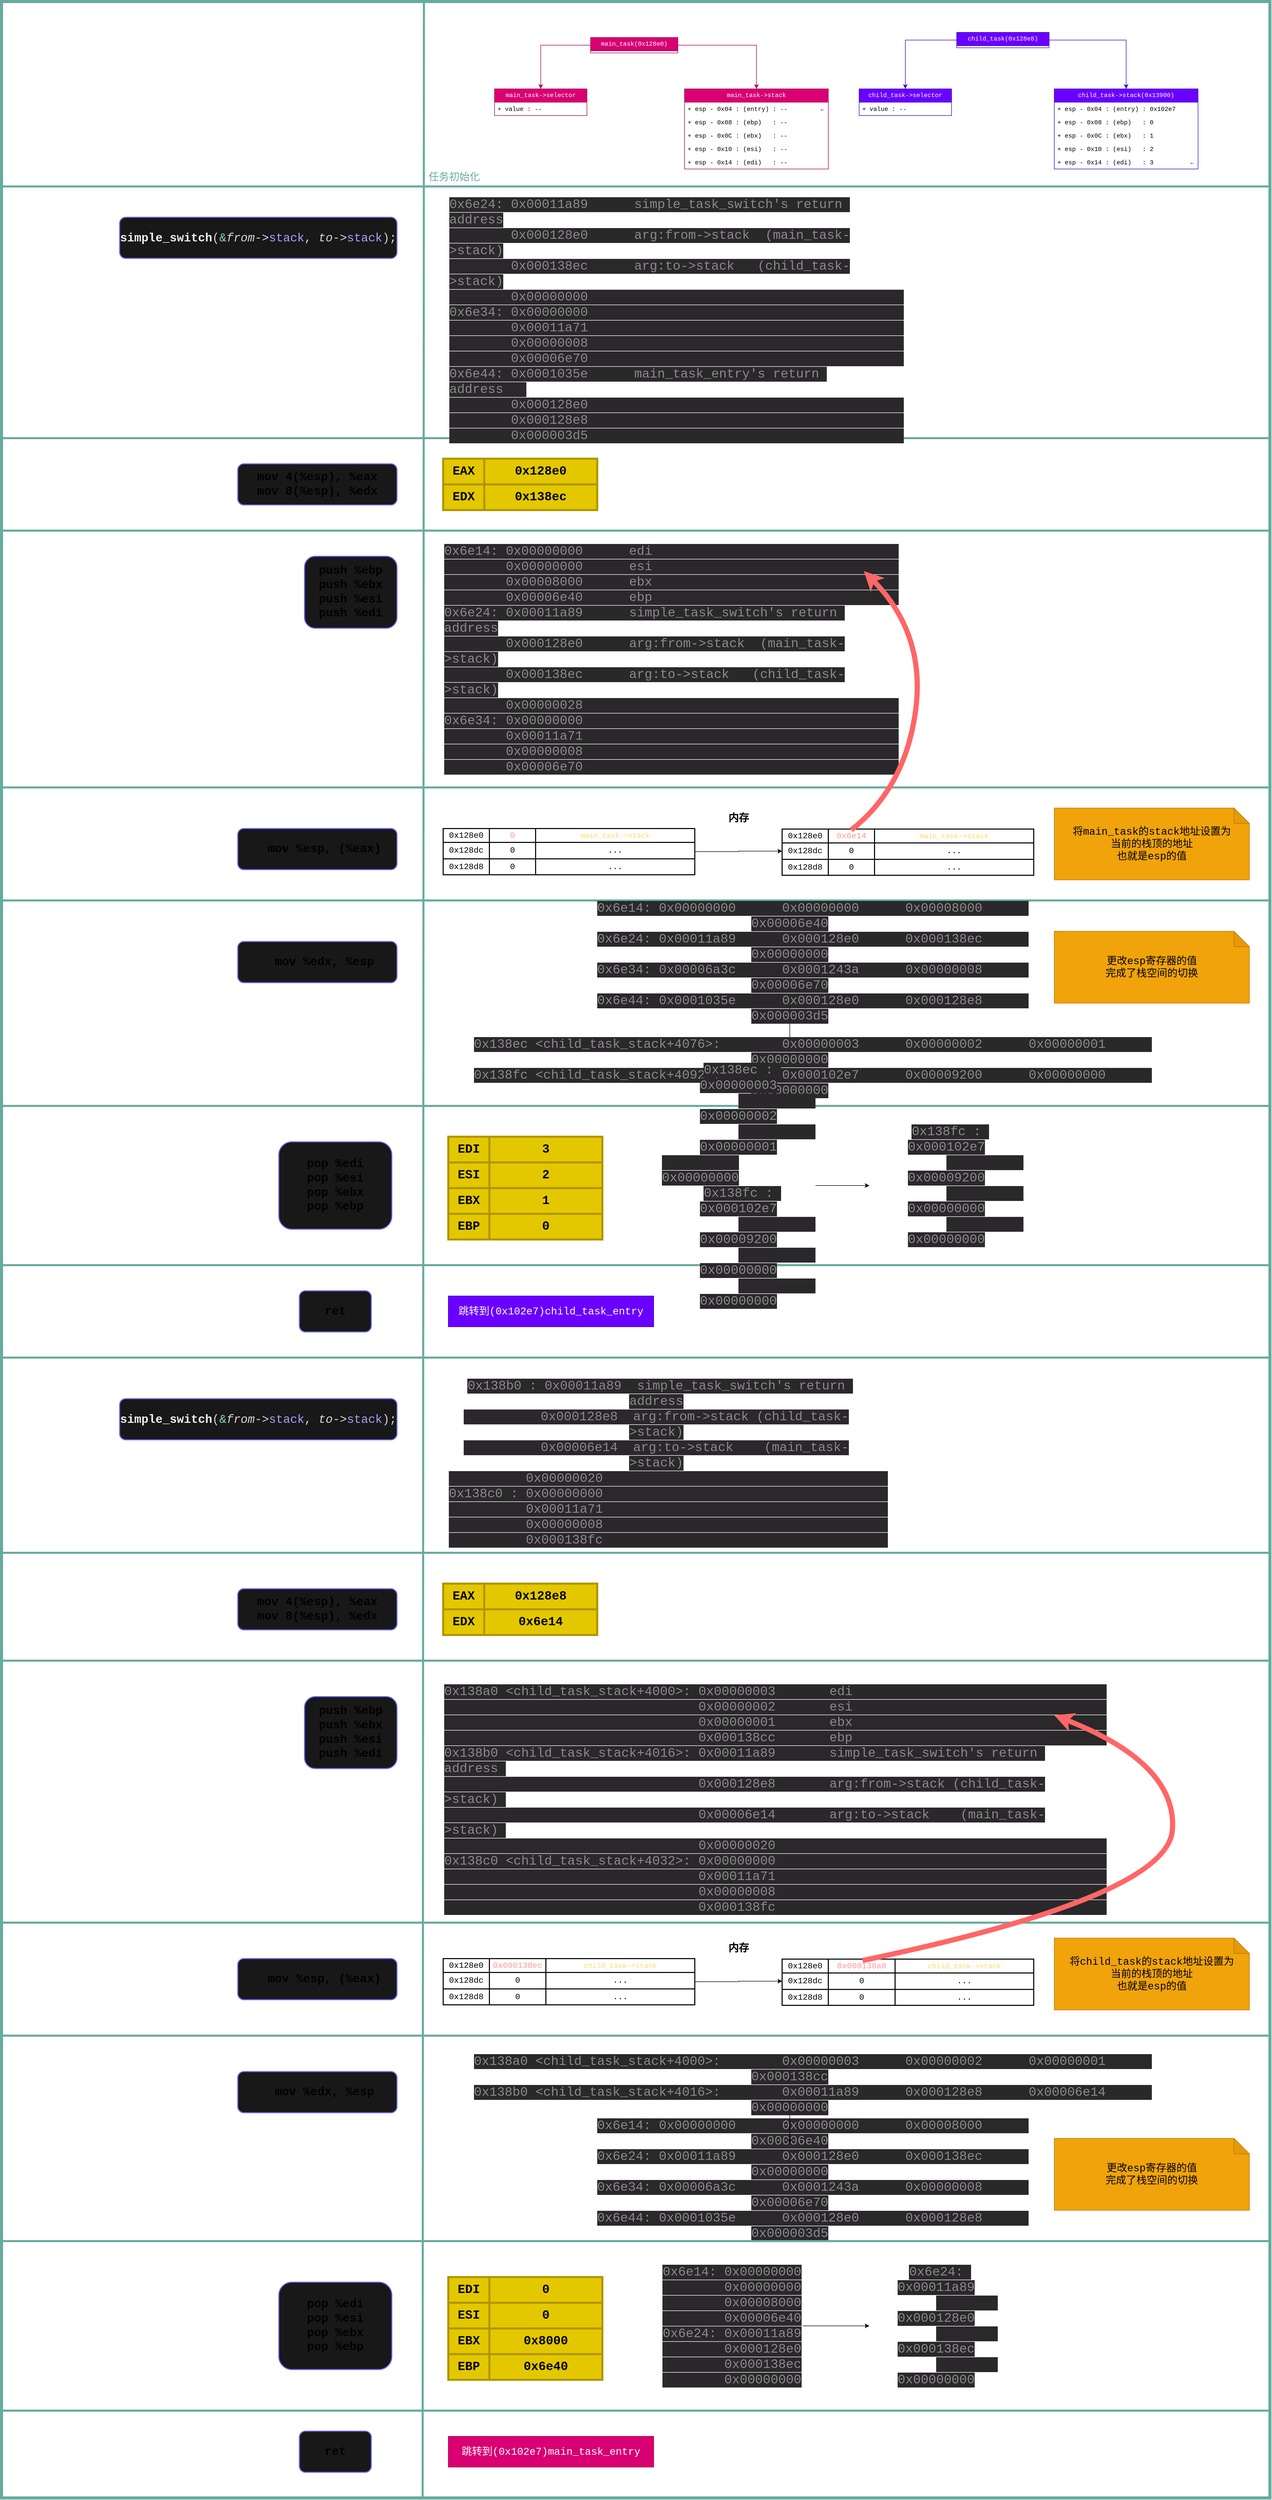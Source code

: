 <mxfile version="24.7.17">
  <diagram name="第 1 页" id="9lEerHl4fgUS5mECwNXF">
    <mxGraphModel dx="2704" dy="1790" grid="1" gridSize="10" guides="1" tooltips="1" connect="1" arrows="1" fold="1" page="1" pageScale="1" pageWidth="827" pageHeight="1169" math="0" shadow="0">
      <root>
        <mxCell id="0" />
        <mxCell id="1" parent="0" />
        <mxCell id="lJtLe1fUAaVO14vxoOOO-163" value="" style="rounded=0;whiteSpace=wrap;html=1;strokeColor=#67AB9F;strokeWidth=6;movable=0;resizable=0;rotatable=0;deletable=0;editable=0;locked=1;connectable=0;" parent="1" vertex="1">
          <mxGeometry x="-1650" width="2470" height="4860" as="geometry" />
        </mxCell>
        <mxCell id="lJtLe1fUAaVO14vxoOOO-10" value="main_task(0x128e0)" style="swimlane;fontStyle=0;childLayout=stackLayout;horizontal=1;startSize=26;fillColor=#d80073;horizontalStack=0;resizeParent=1;resizeParentMax=0;resizeLast=0;collapsible=1;marginBottom=0;whiteSpace=wrap;html=1;fontFamily=Courier New;fontColor=#ffffff;strokeColor=#A50040;" parent="1" vertex="1" collapsed="1">
          <mxGeometry x="-503" y="70" width="170" height="30" as="geometry">
            <mxRectangle x="-503" y="30" width="170" height="78" as="alternateBounds" />
          </mxGeometry>
        </mxCell>
        <mxCell id="lJtLe1fUAaVO14vxoOOO-11" value="+ tss&lt;span style=&quot;white-space: pre;&quot;&gt;&#x9;&lt;/span&gt;&amp;nbsp; &amp;nbsp;:&amp;nbsp; tss_t" style="text;strokeColor=none;fillColor=none;align=left;verticalAlign=top;spacingLeft=4;spacingRight=4;overflow=hidden;rotatable=0;points=[[0,0.5],[1,0.5]];portConstraint=eastwest;whiteSpace=wrap;html=1;fontFamily=Courier New;" parent="lJtLe1fUAaVO14vxoOOO-10" vertex="1">
          <mxGeometry y="26" width="170" height="26" as="geometry" />
        </mxCell>
        <mxCell id="lJtLe1fUAaVO14vxoOOO-12" value="+ selector : uint32_t" style="text;strokeColor=none;fillColor=none;align=left;verticalAlign=top;spacingLeft=4;spacingRight=4;overflow=hidden;rotatable=0;points=[[0,0.5],[1,0.5]];portConstraint=eastwest;whiteSpace=wrap;html=1;fontFamily=Courier New;" parent="lJtLe1fUAaVO14vxoOOO-10" vertex="1">
          <mxGeometry y="52" width="170" height="26" as="geometry" />
        </mxCell>
        <mxCell id="lJtLe1fUAaVO14vxoOOO-19" value="child_task(0x128e8)" style="swimlane;fontStyle=0;childLayout=stackLayout;horizontal=1;startSize=26;fillColor=#6a00ff;horizontalStack=0;resizeParent=1;resizeParentMax=0;resizeLast=0;collapsible=1;marginBottom=0;whiteSpace=wrap;html=1;fontFamily=Courier New;fontColor=#ffffff;strokeColor=#3700CC;" parent="1" vertex="1" collapsed="1">
          <mxGeometry x="210" y="60" width="180" height="30" as="geometry">
            <mxRectangle x="280" y="20" width="170" height="78" as="alternateBounds" />
          </mxGeometry>
        </mxCell>
        <mxCell id="lJtLe1fUAaVO14vxoOOO-20" value="+ tss&lt;span style=&quot;white-space: pre;&quot;&gt;&#x9;&lt;/span&gt;&amp;nbsp; &amp;nbsp;:&amp;nbsp; tss_t" style="text;strokeColor=none;fillColor=none;align=left;verticalAlign=top;spacingLeft=4;spacingRight=4;overflow=hidden;rotatable=0;points=[[0,0.5],[1,0.5]];portConstraint=eastwest;whiteSpace=wrap;html=1;fontFamily=Courier New;" parent="lJtLe1fUAaVO14vxoOOO-19" vertex="1">
          <mxGeometry y="26" width="170" height="26" as="geometry" />
        </mxCell>
        <mxCell id="lJtLe1fUAaVO14vxoOOO-21" value="+ selector : uint32_t" style="text;strokeColor=none;fillColor=none;align=left;verticalAlign=top;spacingLeft=4;spacingRight=4;overflow=hidden;rotatable=0;points=[[0,0.5],[1,0.5]];portConstraint=eastwest;whiteSpace=wrap;html=1;fontFamily=Courier New;" parent="lJtLe1fUAaVO14vxoOOO-19" vertex="1">
          <mxGeometry y="52" width="170" height="26" as="geometry" />
        </mxCell>
        <mxCell id="lJtLe1fUAaVO14vxoOOO-22" value="main_task-&amp;gt;stack" style="swimlane;fontStyle=0;childLayout=stackLayout;horizontal=1;startSize=26;fillColor=#d80073;horizontalStack=0;resizeParent=1;resizeParentMax=0;resizeLast=0;collapsible=1;marginBottom=0;whiteSpace=wrap;html=1;fontFamily=Courier New;fontColor=#ffffff;strokeColor=#A50040;" parent="1" vertex="1">
          <mxGeometry x="-320" y="170" width="280" height="156" as="geometry">
            <mxRectangle x="-320" y="130" width="140" height="30" as="alternateBounds" />
          </mxGeometry>
        </mxCell>
        <mxCell id="JwdgBAWlF_Tu4NYEgogl-12" value="+ esp - 0x04 : (entry) : --&amp;nbsp; &amp;nbsp; &amp;nbsp; &amp;nbsp; &amp;nbsp;←" style="text;strokeColor=none;fillColor=none;align=left;verticalAlign=top;spacingLeft=4;spacingRight=4;overflow=hidden;rotatable=0;points=[[0,0.5],[1,0.5]];portConstraint=eastwest;whiteSpace=wrap;html=1;fontFamily=Courier New;" parent="lJtLe1fUAaVO14vxoOOO-22" vertex="1">
          <mxGeometry y="26" width="280" height="26" as="geometry" />
        </mxCell>
        <mxCell id="lJtLe1fUAaVO14vxoOOO-23" value="+ esp - 0x08 : (ebp)&amp;nbsp; &amp;nbsp;: --" style="text;strokeColor=none;fillColor=none;align=left;verticalAlign=top;spacingLeft=4;spacingRight=4;overflow=hidden;rotatable=0;points=[[0,0.5],[1,0.5]];portConstraint=eastwest;whiteSpace=wrap;html=1;fontFamily=Courier New;" parent="lJtLe1fUAaVO14vxoOOO-22" vertex="1">
          <mxGeometry y="52" width="280" height="26" as="geometry" />
        </mxCell>
        <mxCell id="JwdgBAWlF_Tu4NYEgogl-4" value="+ esp - 0x0C : (ebx)&amp;nbsp; &amp;nbsp;: --" style="text;strokeColor=none;fillColor=none;align=left;verticalAlign=top;spacingLeft=4;spacingRight=4;overflow=hidden;rotatable=0;points=[[0,0.5],[1,0.5]];portConstraint=eastwest;whiteSpace=wrap;html=1;fontFamily=Courier New;" parent="lJtLe1fUAaVO14vxoOOO-22" vertex="1">
          <mxGeometry y="78" width="280" height="26" as="geometry" />
        </mxCell>
        <mxCell id="JwdgBAWlF_Tu4NYEgogl-3" value="+ esp - 0x10 : (esi)&amp;nbsp; &amp;nbsp;: --" style="text;strokeColor=none;fillColor=none;align=left;verticalAlign=top;spacingLeft=4;spacingRight=4;overflow=hidden;rotatable=0;points=[[0,0.5],[1,0.5]];portConstraint=eastwest;whiteSpace=wrap;html=1;fontFamily=Courier New;" parent="lJtLe1fUAaVO14vxoOOO-22" vertex="1">
          <mxGeometry y="104" width="280" height="26" as="geometry" />
        </mxCell>
        <mxCell id="JwdgBAWlF_Tu4NYEgogl-2" value="+ esp - 0x14 : (edi)&amp;nbsp; &amp;nbsp;: --" style="text;strokeColor=none;fillColor=none;align=left;verticalAlign=top;spacingLeft=4;spacingRight=4;overflow=hidden;rotatable=0;points=[[0,0.5],[1,0.5]];portConstraint=eastwest;whiteSpace=wrap;html=1;fontFamily=Courier New;" parent="lJtLe1fUAaVO14vxoOOO-22" vertex="1">
          <mxGeometry y="130" width="280" height="26" as="geometry" />
        </mxCell>
        <mxCell id="lJtLe1fUAaVO14vxoOOO-36" value="main_task-&amp;gt;selector" style="swimlane;fontStyle=0;childLayout=stackLayout;horizontal=1;startSize=26;fillColor=#d80073;horizontalStack=0;resizeParent=1;resizeParentMax=0;resizeLast=0;collapsible=1;marginBottom=0;whiteSpace=wrap;html=1;fontFamily=Courier New;fontColor=#ffffff;strokeColor=#A50040;" parent="1" vertex="1">
          <mxGeometry x="-690" y="170" width="180" height="52" as="geometry">
            <mxRectangle x="-690" y="130" width="180" height="30" as="alternateBounds" />
          </mxGeometry>
        </mxCell>
        <mxCell id="lJtLe1fUAaVO14vxoOOO-37" value="+ value : --" style="text;strokeColor=none;fillColor=none;align=left;verticalAlign=top;spacingLeft=4;spacingRight=4;overflow=hidden;rotatable=0;points=[[0,0.5],[1,0.5]];portConstraint=eastwest;whiteSpace=wrap;html=1;fontFamily=Courier New;" parent="lJtLe1fUAaVO14vxoOOO-36" vertex="1">
          <mxGeometry y="26" width="180" height="26" as="geometry" />
        </mxCell>
        <mxCell id="lJtLe1fUAaVO14vxoOOO-55" style="edgeStyle=orthogonalEdgeStyle;rounded=0;orthogonalLoop=1;jettySize=auto;html=1;entryX=0.5;entryY=0;entryDx=0;entryDy=0;fillColor=#6a00ff;strokeColor=#3700CC;" parent="1" source="lJtLe1fUAaVO14vxoOOO-20" target="lJtLe1fUAaVO14vxoOOO-57" edge="1">
          <mxGeometry relative="1" as="geometry">
            <mxPoint x="534" y="150" as="targetPoint" />
          </mxGeometry>
        </mxCell>
        <mxCell id="lJtLe1fUAaVO14vxoOOO-57" value="child_task-&amp;gt;stack(0x13900)" style="swimlane;fontStyle=0;childLayout=stackLayout;horizontal=1;startSize=26;fillColor=#6a00ff;horizontalStack=0;resizeParent=1;resizeParentMax=0;resizeLast=0;collapsible=1;marginBottom=0;whiteSpace=wrap;html=1;fontFamily=Courier New;fontColor=#ffffff;strokeColor=#3700CC;" parent="1" vertex="1">
          <mxGeometry x="400" y="170" width="280" height="156" as="geometry">
            <mxRectangle x="400" y="130" width="140" height="30" as="alternateBounds" />
          </mxGeometry>
        </mxCell>
        <mxCell id="JwdgBAWlF_Tu4NYEgogl-13" value="+ esp - 0x04 : (entry) : 0x102e7" style="text;strokeColor=none;fillColor=none;align=left;verticalAlign=top;spacingLeft=4;spacingRight=4;overflow=hidden;rotatable=0;points=[[0,0.5],[1,0.5]];portConstraint=eastwest;whiteSpace=wrap;html=1;fontFamily=Courier New;" parent="lJtLe1fUAaVO14vxoOOO-57" vertex="1">
          <mxGeometry y="26" width="280" height="26" as="geometry" />
        </mxCell>
        <mxCell id="JwdgBAWlF_Tu4NYEgogl-5" value="+ esp - 0x08 : (ebp)&amp;nbsp; &amp;nbsp;: 0" style="text;strokeColor=none;fillColor=none;align=left;verticalAlign=top;spacingLeft=4;spacingRight=4;overflow=hidden;rotatable=0;points=[[0,0.5],[1,0.5]];portConstraint=eastwest;whiteSpace=wrap;html=1;fontFamily=Courier New;" parent="lJtLe1fUAaVO14vxoOOO-57" vertex="1">
          <mxGeometry y="52" width="280" height="26" as="geometry" />
        </mxCell>
        <mxCell id="JwdgBAWlF_Tu4NYEgogl-7" value="+ esp - 0x0C : (ebx)&amp;nbsp; &amp;nbsp;: 1" style="text;strokeColor=none;fillColor=none;align=left;verticalAlign=top;spacingLeft=4;spacingRight=4;overflow=hidden;rotatable=0;points=[[0,0.5],[1,0.5]];portConstraint=eastwest;whiteSpace=wrap;html=1;fontFamily=Courier New;" parent="lJtLe1fUAaVO14vxoOOO-57" vertex="1">
          <mxGeometry y="78" width="280" height="26" as="geometry" />
        </mxCell>
        <mxCell id="JwdgBAWlF_Tu4NYEgogl-6" value="+ esp - 0x10 : (esi)&amp;nbsp; &amp;nbsp;: 2" style="text;strokeColor=none;fillColor=none;align=left;verticalAlign=top;spacingLeft=4;spacingRight=4;overflow=hidden;rotatable=0;points=[[0,0.5],[1,0.5]];portConstraint=eastwest;whiteSpace=wrap;html=1;fontFamily=Courier New;" parent="lJtLe1fUAaVO14vxoOOO-57" vertex="1">
          <mxGeometry y="104" width="280" height="26" as="geometry" />
        </mxCell>
        <mxCell id="lJtLe1fUAaVO14vxoOOO-58" value="+ esp - 0x14 : (edi)&amp;nbsp; &amp;nbsp;: 3&amp;nbsp; &amp;nbsp; &amp;nbsp; &amp;nbsp; &amp;nbsp; ←" style="text;strokeColor=none;fillColor=none;align=left;verticalAlign=top;spacingLeft=4;spacingRight=4;overflow=hidden;rotatable=0;points=[[0,0.5],[1,0.5]];portConstraint=eastwest;whiteSpace=wrap;html=1;fontFamily=Courier New;" parent="lJtLe1fUAaVO14vxoOOO-57" vertex="1">
          <mxGeometry y="130" width="280" height="26" as="geometry" />
        </mxCell>
        <mxCell id="lJtLe1fUAaVO14vxoOOO-80" value="child_task-&amp;gt;selector" style="swimlane;fontStyle=0;childLayout=stackLayout;horizontal=1;startSize=26;fillColor=#6a00ff;horizontalStack=0;resizeParent=1;resizeParentMax=0;resizeLast=0;collapsible=1;marginBottom=0;whiteSpace=wrap;html=1;fontFamily=Courier New;fontColor=#ffffff;strokeColor=#3700CC;" parent="1" vertex="1">
          <mxGeometry x="20" y="170" width="180" height="52" as="geometry">
            <mxRectangle x="20" y="130" width="180" height="30" as="alternateBounds" />
          </mxGeometry>
        </mxCell>
        <mxCell id="lJtLe1fUAaVO14vxoOOO-81" value="+ value : --" style="text;strokeColor=none;fillColor=none;align=left;verticalAlign=top;spacingLeft=4;spacingRight=4;overflow=hidden;rotatable=0;points=[[0,0.5],[1,0.5]];portConstraint=eastwest;whiteSpace=wrap;html=1;fontFamily=Courier New;" parent="lJtLe1fUAaVO14vxoOOO-80" vertex="1">
          <mxGeometry y="26" width="180" height="26" as="geometry" />
        </mxCell>
        <mxCell id="lJtLe1fUAaVO14vxoOOO-82" style="edgeStyle=orthogonalEdgeStyle;rounded=0;orthogonalLoop=1;jettySize=auto;html=1;entryX=0.5;entryY=0;entryDx=0;entryDy=0;fillColor=#6a00ff;strokeColor=#3700CC;" parent="1" source="lJtLe1fUAaVO14vxoOOO-21" target="lJtLe1fUAaVO14vxoOOO-80" edge="1">
          <mxGeometry relative="1" as="geometry" />
        </mxCell>
        <mxCell id="lJtLe1fUAaVO14vxoOOO-83" style="edgeStyle=orthogonalEdgeStyle;rounded=0;orthogonalLoop=1;jettySize=auto;html=1;entryX=0.5;entryY=0;entryDx=0;entryDy=0;fillColor=#d80073;strokeColor=#A50040;" parent="1" source="lJtLe1fUAaVO14vxoOOO-11" target="lJtLe1fUAaVO14vxoOOO-36" edge="1">
          <mxGeometry relative="1" as="geometry" />
        </mxCell>
        <mxCell id="lJtLe1fUAaVO14vxoOOO-84" style="edgeStyle=orthogonalEdgeStyle;rounded=0;orthogonalLoop=1;jettySize=auto;html=1;fillColor=#d80073;strokeColor=#A50040;" parent="1" source="lJtLe1fUAaVO14vxoOOO-12" target="lJtLe1fUAaVO14vxoOOO-22" edge="1">
          <mxGeometry relative="1" as="geometry" />
        </mxCell>
        <mxCell id="lJtLe1fUAaVO14vxoOOO-85" value="" style="endArrow=none;html=1;rounded=0;strokeWidth=4;fontColor=none;noLabel=1;strokeColor=#67AB9F;" parent="1" edge="1">
          <mxGeometry width="50" height="50" relative="1" as="geometry">
            <mxPoint x="-1650" y="360" as="sourcePoint" />
            <mxPoint x="820" y="360" as="targetPoint" />
          </mxGeometry>
        </mxCell>
        <mxCell id="lJtLe1fUAaVO14vxoOOO-86" value="任务初始化" style="text;html=1;align=center;verticalAlign=middle;whiteSpace=wrap;rounded=0;fontSize=20;fontColor=#67AB9F;" parent="1" vertex="1">
          <mxGeometry x="-827" y="320" width="117" height="40" as="geometry" />
        </mxCell>
        <mxCell id="lJtLe1fUAaVO14vxoOOO-87" value="" style="endArrow=none;html=1;rounded=0;strokeWidth=4;fontColor=none;noLabel=1;strokeColor=#67AB9F;exitX=0.333;exitY=0.001;exitDx=0;exitDy=0;exitPerimeter=0;" parent="1" edge="1">
          <mxGeometry width="50" height="50" relative="1" as="geometry">
            <mxPoint x="-827.49" y="1.137e-13" as="sourcePoint" />
            <mxPoint x="-830" y="4860" as="targetPoint" />
          </mxGeometry>
        </mxCell>
        <mxCell id="lJtLe1fUAaVO14vxoOOO-101" value="" style="endArrow=none;html=1;rounded=0;strokeWidth=4;fontColor=none;noLabel=1;strokeColor=#67AB9F;" parent="1" edge="1">
          <mxGeometry width="50" height="50" relative="1" as="geometry">
            <mxPoint x="-1650" y="850" as="sourcePoint" />
            <mxPoint x="820" y="850" as="targetPoint" />
          </mxGeometry>
        </mxCell>
        <mxCell id="JwdgBAWlF_Tu4NYEgogl-16" value="&lt;div style=&quot;font-size: 23px;&quot;&gt;mov 4(%esp), %eax&lt;/div&gt;&lt;div style=&quot;font-size: 23px;&quot;&gt;mov 8(%esp), %edx&lt;/div&gt;" style="rounded=1;whiteSpace=wrap;html=1;align=center;verticalAlign=middle;fontFamily=Courier New;fontSize=23;fillColor=#181818;strokeWidth=2;strokeColor=#6666FF;fontStyle=1" parent="1" vertex="1">
          <mxGeometry x="-1190" y="900" width="310" height="80" as="geometry" />
        </mxCell>
        <mxCell id="JwdgBAWlF_Tu4NYEgogl-17" value="&lt;span style=&quot;color: rgba(204, 204, 204, 0.6); font-family: Consolas, &amp;quot;Courier New&amp;quot;, monospace; white-space-collapse: preserve; background-color: rgb(42, 40, 42); font-size: 25px;&quot;&gt;0x6e24:&#x9;0x00011a89&#x9;simple_task_switch&#39;s return address&lt;/span&gt;&lt;div style=&quot;font-size: 25px;&quot;&gt;&lt;div style=&quot;font-size: 25px;&quot;&gt;&lt;span style=&quot;background-color: rgb(42, 40, 42); color: rgba(204, 204, 204, 0.6); font-family: Consolas, &amp;quot;Courier New&amp;quot;, monospace; white-space-collapse: preserve; font-size: 25px;&quot;&gt;        0x000128e0&#x9;arg:from-&amp;gt;stack  (main_task-&amp;gt;stack)&lt;/span&gt;&lt;/div&gt;&lt;div style=&quot;font-size: 25px;&quot;&gt;&lt;span style=&quot;background-color: rgb(42, 40, 42); color: rgba(204, 204, 204, 0.6); font-family: Consolas, &amp;quot;Courier New&amp;quot;, monospace; white-space-collapse: preserve; font-size: 25px;&quot;&gt;        0x000138ec&#x9;arg:to-&amp;gt;stack   (child_task-&amp;gt;stack)&lt;/span&gt;&lt;/div&gt;&lt;div style=&quot;font-size: 25px;&quot;&gt;&lt;span style=&quot;background-color: rgb(42, 40, 42); color: rgba(204, 204, 204, 0.6); font-family: Consolas, &amp;quot;Courier New&amp;quot;, monospace; white-space-collapse: preserve; font-size: 25px;&quot;&gt;        0x00000000                                         &lt;/span&gt;&lt;/div&gt;&lt;span style=&quot;color: rgba(204, 204, 204, 0.6); font-family: Consolas, &amp;quot;Courier New&amp;quot;, monospace; white-space-collapse: preserve; background-color: rgb(42, 40, 42); font-size: 25px;&quot;&gt;0x6e34:&#x9;0x00000000&#x9;                                   &lt;/span&gt;&lt;/div&gt;&lt;div style=&quot;font-size: 25px;&quot;&gt;&lt;span style=&quot;color: rgba(204, 204, 204, 0.6); font-family: Consolas, &amp;quot;Courier New&amp;quot;, monospace; white-space-collapse: preserve; background-color: rgb(42, 40, 42); font-size: 25px;&quot;&gt;        0x00011a71&#x9;                                   &lt;/span&gt;&lt;/div&gt;&lt;div style=&quot;font-size: 25px;&quot;&gt;&lt;span style=&quot;color: rgba(204, 204, 204, 0.6); font-family: Consolas, &amp;quot;Courier New&amp;quot;, monospace; white-space-collapse: preserve; background-color: rgb(42, 40, 42); font-size: 25px;&quot;&gt;        0x00000008&#x9;                                   &lt;/span&gt;&lt;/div&gt;&lt;div style=&quot;font-size: 25px;&quot;&gt;&lt;span style=&quot;color: rgba(204, 204, 204, 0.6); font-family: Consolas, &amp;quot;Courier New&amp;quot;, monospace; white-space-collapse: preserve; background-color: rgb(42, 40, 42); font-size: 25px;&quot;&gt;        0x00006e70                                         &lt;br style=&quot;font-size: 25px;&quot;&gt;0x6e44:&#x9;0x0001035e&#x9;main_task_entry&#39;s return address   &lt;/span&gt;&lt;/div&gt;&lt;div style=&quot;font-size: 25px;&quot;&gt;&lt;span style=&quot;color: rgba(204, 204, 204, 0.6); font-family: Consolas, &amp;quot;Courier New&amp;quot;, monospace; white-space-collapse: preserve; background-color: rgb(42, 40, 42); font-size: 25px;&quot;&gt;        0x000128e0&#x9;                                   &lt;/span&gt;&lt;/div&gt;&lt;div style=&quot;font-size: 25px;&quot;&gt;&lt;span style=&quot;color: rgba(204, 204, 204, 0.6); font-family: Consolas, &amp;quot;Courier New&amp;quot;, monospace; white-space-collapse: preserve; background-color: rgb(42, 40, 42); font-size: 25px;&quot;&gt;        0x000128e8&#x9;                                   &lt;/span&gt;&lt;/div&gt;&lt;div style=&quot;font-size: 25px;&quot;&gt;&lt;span style=&quot;color: rgba(204, 204, 204, 0.6); font-family: Consolas, &amp;quot;Courier New&amp;quot;, monospace; white-space-collapse: preserve; background-color: rgb(42, 40, 42); font-size: 25px;&quot;&gt;        0x000003d5 &lt;/span&gt;&lt;span style=&quot;background-color: rgb(42, 40, 42); color: rgba(204, 204, 204, 0.6); font-family: Consolas, &amp;quot;Courier New&amp;quot;, monospace; white-space-collapse: preserve;&quot;&gt;                                        &lt;/span&gt;&lt;/div&gt;" style="rounded=0;whiteSpace=wrap;html=1;strokeColor=none;align=left;verticalAlign=middle;fontFamily=Courier New;fontSize=25;fontColor=default;fillColor=default;" parent="1" vertex="1">
          <mxGeometry x="-780" y="420" width="820" height="400" as="geometry" />
        </mxCell>
        <mxCell id="JwdgBAWlF_Tu4NYEgogl-18" value="&lt;div style=&quot;color: rgb(214, 214, 221); background-color: rgb(24, 24, 24); font-family: Consolas, &amp;quot;Courier New&amp;quot;, monospace; font-size: 23px; line-height: 36px; white-space: pre;&quot;&gt;&lt;span style=&quot;color: rgb(239, 239, 239); font-weight: bold; font-size: 23px;&quot;&gt;simple_switch&lt;/span&gt;(&lt;span style=&quot;color: rgb(131, 214, 197); font-size: 23px;&quot;&gt;&amp;amp;&lt;/span&gt;&lt;span style=&quot;font-style: italic; font-size: 23px;&quot;&gt;from&lt;/span&gt;-&amp;gt;&lt;span style=&quot;color: rgb(175, 156, 255); font-size: 23px;&quot;&gt;stack&lt;/span&gt;, &lt;span style=&quot;font-style: italic; font-size: 23px;&quot;&gt;to&lt;/span&gt;-&amp;gt;&lt;span style=&quot;color: rgb(175, 156, 255); font-size: 23px;&quot;&gt;stack&lt;/span&gt;);&lt;/div&gt;" style="rounded=1;whiteSpace=wrap;html=1;align=center;verticalAlign=middle;fontFamily=Courier New;fontSize=23;fillColor=#181818;strokeWidth=2;strokeColor=#6666FF;" parent="1" vertex="1">
          <mxGeometry x="-1420" y="420" width="540" height="80" as="geometry" />
        </mxCell>
        <mxCell id="JwdgBAWlF_Tu4NYEgogl-24" value="" style="group" parent="1" vertex="1" connectable="0">
          <mxGeometry x="-790" y="890" width="300" height="50" as="geometry" />
        </mxCell>
        <mxCell id="JwdgBAWlF_Tu4NYEgogl-21" value="EAX" style="rounded=0;whiteSpace=wrap;html=1;strokeColor=#B09500;align=center;verticalAlign=middle;fontFamily=Courier New;fontSize=24;fontColor=#000000;fillColor=#e3c800;fontStyle=1;strokeWidth=4;" parent="JwdgBAWlF_Tu4NYEgogl-24" vertex="1">
          <mxGeometry width="80" height="50" as="geometry" />
        </mxCell>
        <mxCell id="JwdgBAWlF_Tu4NYEgogl-23" value="0x128e0" style="rounded=0;whiteSpace=wrap;html=1;strokeColor=#B09500;align=center;verticalAlign=middle;fontFamily=Courier New;fontSize=24;fontColor=#000000;fillColor=#e3c800;fontStyle=1;strokeWidth=4;" parent="JwdgBAWlF_Tu4NYEgogl-24" vertex="1">
          <mxGeometry x="80" width="220" height="50" as="geometry" />
        </mxCell>
        <mxCell id="JwdgBAWlF_Tu4NYEgogl-25" value="" style="group" parent="1" vertex="1" connectable="0">
          <mxGeometry x="-790" y="940" width="300" height="50" as="geometry" />
        </mxCell>
        <mxCell id="JwdgBAWlF_Tu4NYEgogl-26" value="EDX" style="rounded=0;whiteSpace=wrap;html=1;strokeColor=#B09500;align=center;verticalAlign=middle;fontFamily=Courier New;fontSize=24;fontColor=#000000;fillColor=#e3c800;fontStyle=1;strokeWidth=4;" parent="JwdgBAWlF_Tu4NYEgogl-25" vertex="1">
          <mxGeometry width="80" height="50" as="geometry" />
        </mxCell>
        <mxCell id="JwdgBAWlF_Tu4NYEgogl-27" value="0x138ec" style="rounded=0;whiteSpace=wrap;html=1;strokeColor=#B09500;align=center;verticalAlign=middle;fontFamily=Courier New;fontSize=24;fontColor=#000000;fillColor=#e3c800;fontStyle=1;strokeWidth=4;" parent="JwdgBAWlF_Tu4NYEgogl-25" vertex="1">
          <mxGeometry x="80" width="220" height="50" as="geometry" />
        </mxCell>
        <mxCell id="JwdgBAWlF_Tu4NYEgogl-28" value="&lt;div style=&quot;font-size: 23px;&quot;&gt;&lt;div&gt;push %ebp&lt;/div&gt;&lt;div&gt;&lt;span style=&quot;background-color: initial;&quot;&gt;push %ebx&lt;/span&gt;&lt;/div&gt;&lt;div&gt;push %esi&lt;/div&gt;&lt;div&gt;push %edi&lt;/div&gt;&lt;/div&gt;" style="rounded=1;whiteSpace=wrap;html=1;align=center;verticalAlign=middle;fontFamily=Courier New;fontSize=23;fillColor=#181818;strokeWidth=2;strokeColor=#6666FF;fontStyle=1" parent="1" vertex="1">
          <mxGeometry x="-1060" y="1080" width="180" height="140" as="geometry" />
        </mxCell>
        <mxCell id="JwdgBAWlF_Tu4NYEgogl-29" value="" style="endArrow=none;html=1;rounded=0;strokeWidth=4;fontColor=none;noLabel=1;strokeColor=#67AB9F;" parent="1" edge="1">
          <mxGeometry width="50" height="50" relative="1" as="geometry">
            <mxPoint x="-1650" y="1030" as="sourcePoint" />
            <mxPoint x="820" y="1030" as="targetPoint" />
          </mxGeometry>
        </mxCell>
        <mxCell id="JwdgBAWlF_Tu4NYEgogl-33" value="&lt;div&gt;&lt;span style=&quot;color: rgba(204, 204, 204, 0.6); font-family: Consolas, &amp;quot;Courier New&amp;quot;, monospace; white-space-collapse: preserve; background-color: rgb(42, 40, 42); font-size: 25px;&quot;&gt;0x6e14: 0x00000000      edi                                &lt;/span&gt;&lt;/div&gt;&lt;div&gt;&lt;span style=&quot;color: rgba(204, 204, 204, 0.6); font-family: Consolas, &amp;quot;Courier New&amp;quot;, monospace; white-space-collapse: preserve; background-color: rgb(42, 40, 42); font-size: 25px;&quot;&gt;        0x00000000      esi                                &lt;/span&gt;&lt;/div&gt;&lt;div&gt;&lt;span style=&quot;color: rgba(204, 204, 204, 0.6); font-family: Consolas, &amp;quot;Courier New&amp;quot;, monospace; white-space-collapse: preserve; background-color: rgb(42, 40, 42); font-size: 25px;&quot;&gt;        0x00008000      ebx                                &lt;/span&gt;&lt;/div&gt;&lt;div&gt;&lt;span style=&quot;color: rgba(204, 204, 204, 0.6); font-family: Consolas, &amp;quot;Courier New&amp;quot;, monospace; white-space-collapse: preserve; background-color: rgb(42, 40, 42); font-size: 25px;&quot;&gt;        0x00006e40      ebp                                &lt;/span&gt;&lt;/div&gt;&lt;span style=&quot;color: rgba(204, 204, 204, 0.6); font-family: Consolas, &amp;quot;Courier New&amp;quot;, monospace; white-space-collapse: preserve; background-color: rgb(42, 40, 42); font-size: 25px;&quot;&gt;0x6e24:&#x9;0x00011a89&#x9;simple_task_switch&#39;s return address&lt;/span&gt;&lt;div style=&quot;font-size: 25px;&quot;&gt;&lt;div style=&quot;font-size: 25px;&quot;&gt;&lt;span style=&quot;background-color: rgb(42, 40, 42); color: rgba(204, 204, 204, 0.6); font-family: Consolas, &amp;quot;Courier New&amp;quot;, monospace; white-space-collapse: preserve; font-size: 25px;&quot;&gt;        0x000128e0&#x9;arg:from-&amp;gt;stack  (main_task-&amp;gt;stack)&lt;/span&gt;&lt;/div&gt;&lt;div style=&quot;font-size: 25px;&quot;&gt;&lt;span style=&quot;background-color: rgb(42, 40, 42); color: rgba(204, 204, 204, 0.6); font-family: Consolas, &amp;quot;Courier New&amp;quot;, monospace; white-space-collapse: preserve; font-size: 25px;&quot;&gt;        0x000138ec&#x9;arg:to-&amp;gt;stack   (child_task-&amp;gt;stack)&lt;/span&gt;&lt;/div&gt;&lt;div style=&quot;font-size: 25px;&quot;&gt;&lt;span style=&quot;background-color: rgb(42, 40, 42); color: rgba(204, 204, 204, 0.6); font-family: Consolas, &amp;quot;Courier New&amp;quot;, monospace; white-space-collapse: preserve; font-size: 25px;&quot;&gt;        0x00000028                                         &lt;/span&gt;&lt;/div&gt;&lt;span style=&quot;color: rgba(204, 204, 204, 0.6); font-family: Consolas, &amp;quot;Courier New&amp;quot;, monospace; white-space-collapse: preserve; background-color: rgb(42, 40, 42); font-size: 25px;&quot;&gt;0x6e34:&#x9;0x00000000&#x9;                                   &lt;/span&gt;&lt;/div&gt;&lt;div style=&quot;font-size: 25px;&quot;&gt;&lt;span style=&quot;color: rgba(204, 204, 204, 0.6); font-family: Consolas, &amp;quot;Courier New&amp;quot;, monospace; white-space-collapse: preserve; background-color: rgb(42, 40, 42); font-size: 25px;&quot;&gt;        0x00011a71&#x9;                                   &lt;/span&gt;&lt;/div&gt;&lt;div style=&quot;font-size: 25px;&quot;&gt;&lt;span style=&quot;color: rgba(204, 204, 204, 0.6); font-family: Consolas, &amp;quot;Courier New&amp;quot;, monospace; white-space-collapse: preserve; background-color: rgb(42, 40, 42); font-size: 25px;&quot;&gt;        0x00000008&#x9;                                   &lt;/span&gt;&lt;/div&gt;&lt;div style=&quot;font-size: 25px;&quot;&gt;&lt;span style=&quot;color: rgba(204, 204, 204, 0.6); font-family: Consolas, &amp;quot;Courier New&amp;quot;, monospace; white-space-collapse: preserve; background-color: rgb(42, 40, 42); font-size: 25px;&quot;&gt;        0x00006e70                                         &lt;/span&gt;&lt;br&gt;&lt;/div&gt;" style="rounded=0;whiteSpace=wrap;html=1;strokeColor=none;align=left;verticalAlign=middle;fontFamily=Courier New;fontSize=25;fontColor=default;fillColor=default;" parent="1" vertex="1">
          <mxGeometry x="-790" y="1080" width="820" height="400" as="geometry" />
        </mxCell>
        <mxCell id="JwdgBAWlF_Tu4NYEgogl-35" value="" style="endArrow=none;html=1;rounded=0;strokeWidth=4;fontColor=none;noLabel=1;strokeColor=#67AB9F;" parent="1" edge="1">
          <mxGeometry width="50" height="50" relative="1" as="geometry">
            <mxPoint x="-1650" y="1530" as="sourcePoint" />
            <mxPoint x="820" y="1530" as="targetPoint" />
          </mxGeometry>
        </mxCell>
        <mxCell id="JwdgBAWlF_Tu4NYEgogl-36" value="&lt;div style=&quot;font-size: 23px;&quot;&gt;&amp;nbsp; mov %esp, (%eax)&lt;br&gt;&lt;/div&gt;" style="rounded=1;whiteSpace=wrap;html=1;align=center;verticalAlign=middle;fontFamily=Courier New;fontSize=23;fillColor=#181818;strokeWidth=2;strokeColor=#6666FF;fontStyle=1" parent="1" vertex="1">
          <mxGeometry x="-1190" y="1610" width="310" height="80" as="geometry" />
        </mxCell>
        <mxCell id="JwdgBAWlF_Tu4NYEgogl-69" style="edgeStyle=orthogonalEdgeStyle;rounded=0;orthogonalLoop=1;jettySize=auto;html=1;entryX=0;entryY=0.5;entryDx=0;entryDy=0;fontFamily=Courier New;fontSize=20;fontColor=default;" parent="1" source="JwdgBAWlF_Tu4NYEgogl-37" target="JwdgBAWlF_Tu4NYEgogl-61" edge="1">
          <mxGeometry relative="1" as="geometry" />
        </mxCell>
        <mxCell id="JwdgBAWlF_Tu4NYEgogl-37" value="" style="shape=table;startSize=0;container=1;collapsible=0;childLayout=tableLayout;fontSize=16;rounded=0;align=center;verticalAlign=middle;fontFamily=Courier New;strokeWidth=2;" parent="1" vertex="1">
          <mxGeometry x="-790" y="1610" width="490" height="90" as="geometry" />
        </mxCell>
        <mxCell id="JwdgBAWlF_Tu4NYEgogl-38" value="" style="shape=tableRow;horizontal=0;startSize=0;swimlaneHead=0;swimlaneBody=0;strokeColor=inherit;top=0;left=0;bottom=0;right=0;collapsible=0;dropTarget=0;fillColor=none;points=[[0,0.5],[1,0.5]];portConstraint=eastwest;fontSize=16;rounded=0;align=center;verticalAlign=middle;fontFamily=Courier New;fontColor=default;" parent="JwdgBAWlF_Tu4NYEgogl-37" vertex="1">
          <mxGeometry width="490" height="27" as="geometry" />
        </mxCell>
        <mxCell id="JwdgBAWlF_Tu4NYEgogl-39" value="0x128e0" style="shape=partialRectangle;html=1;whiteSpace=wrap;connectable=0;strokeColor=inherit;overflow=hidden;fillColor=none;top=0;left=0;bottom=0;right=0;pointerEvents=1;fontSize=16;rounded=0;align=center;verticalAlign=middle;fontFamily=Courier New;fontColor=default;" parent="JwdgBAWlF_Tu4NYEgogl-38" vertex="1">
          <mxGeometry width="90" height="27" as="geometry">
            <mxRectangle width="90" height="27" as="alternateBounds" />
          </mxGeometry>
        </mxCell>
        <mxCell id="JwdgBAWlF_Tu4NYEgogl-40" value="0" style="shape=partialRectangle;html=1;whiteSpace=wrap;connectable=0;strokeColor=inherit;overflow=hidden;fillColor=none;top=0;left=0;bottom=0;right=0;pointerEvents=1;fontSize=16;rounded=0;align=center;verticalAlign=middle;fontFamily=Courier New;fontColor=#FF9999;" parent="JwdgBAWlF_Tu4NYEgogl-38" vertex="1">
          <mxGeometry x="90" width="90" height="27" as="geometry">
            <mxRectangle width="90" height="27" as="alternateBounds" />
          </mxGeometry>
        </mxCell>
        <mxCell id="JwdgBAWlF_Tu4NYEgogl-52" value="&lt;font style=&quot;font-size: 14px;&quot;&gt;main_task-&amp;gt;stack&lt;/font&gt;" style="shape=partialRectangle;html=1;whiteSpace=wrap;connectable=0;strokeColor=inherit;overflow=hidden;fillColor=none;top=0;left=0;bottom=0;right=0;pointerEvents=1;fontSize=16;rounded=0;align=center;verticalAlign=middle;fontFamily=Courier New;fontColor=#FFD966;" parent="JwdgBAWlF_Tu4NYEgogl-38" vertex="1">
          <mxGeometry x="180" width="310" height="27" as="geometry">
            <mxRectangle width="310" height="27" as="alternateBounds" />
          </mxGeometry>
        </mxCell>
        <mxCell id="JwdgBAWlF_Tu4NYEgogl-42" value="" style="shape=tableRow;horizontal=0;startSize=0;swimlaneHead=0;swimlaneBody=0;strokeColor=inherit;top=0;left=0;bottom=0;right=0;collapsible=0;dropTarget=0;fillColor=none;points=[[0,0.5],[1,0.5]];portConstraint=eastwest;fontSize=16;rounded=0;align=center;verticalAlign=middle;fontFamily=Courier New;fontColor=default;" parent="JwdgBAWlF_Tu4NYEgogl-37" vertex="1">
          <mxGeometry y="27" width="490" height="32" as="geometry" />
        </mxCell>
        <mxCell id="JwdgBAWlF_Tu4NYEgogl-43" value="0x128dc" style="shape=partialRectangle;html=1;whiteSpace=wrap;connectable=0;strokeColor=inherit;overflow=hidden;fillColor=none;top=0;left=0;bottom=0;right=0;pointerEvents=1;fontSize=16;rounded=0;align=center;verticalAlign=middle;fontFamily=Courier New;fontColor=default;" parent="JwdgBAWlF_Tu4NYEgogl-42" vertex="1">
          <mxGeometry width="90" height="32" as="geometry">
            <mxRectangle width="90" height="32" as="alternateBounds" />
          </mxGeometry>
        </mxCell>
        <mxCell id="JwdgBAWlF_Tu4NYEgogl-44" value="0" style="shape=partialRectangle;html=1;whiteSpace=wrap;connectable=0;strokeColor=inherit;overflow=hidden;fillColor=none;top=0;left=0;bottom=0;right=0;pointerEvents=1;fontSize=16;rounded=0;align=center;verticalAlign=middle;fontFamily=Courier New;fontColor=default;" parent="JwdgBAWlF_Tu4NYEgogl-42" vertex="1">
          <mxGeometry x="90" width="90" height="32" as="geometry">
            <mxRectangle width="90" height="32" as="alternateBounds" />
          </mxGeometry>
        </mxCell>
        <mxCell id="JwdgBAWlF_Tu4NYEgogl-53" value="..." style="shape=partialRectangle;html=1;whiteSpace=wrap;connectable=0;strokeColor=inherit;overflow=hidden;fillColor=none;top=0;left=0;bottom=0;right=0;pointerEvents=1;fontSize=16;rounded=0;align=center;verticalAlign=middle;fontFamily=Courier New;fontColor=default;" parent="JwdgBAWlF_Tu4NYEgogl-42" vertex="1">
          <mxGeometry x="180" width="310" height="32" as="geometry">
            <mxRectangle width="310" height="32" as="alternateBounds" />
          </mxGeometry>
        </mxCell>
        <mxCell id="JwdgBAWlF_Tu4NYEgogl-46" value="" style="shape=tableRow;horizontal=0;startSize=0;swimlaneHead=0;swimlaneBody=0;strokeColor=inherit;top=0;left=0;bottom=0;right=0;collapsible=0;dropTarget=0;fillColor=none;points=[[0,0.5],[1,0.5]];portConstraint=eastwest;fontSize=16;rounded=0;align=center;verticalAlign=middle;fontFamily=Courier New;fontColor=default;" parent="JwdgBAWlF_Tu4NYEgogl-37" vertex="1">
          <mxGeometry y="59" width="490" height="31" as="geometry" />
        </mxCell>
        <mxCell id="JwdgBAWlF_Tu4NYEgogl-47" value="0x128d8" style="shape=partialRectangle;html=1;whiteSpace=wrap;connectable=0;strokeColor=inherit;overflow=hidden;fillColor=none;top=0;left=0;bottom=0;right=0;pointerEvents=1;fontSize=16;rounded=0;align=center;verticalAlign=middle;fontFamily=Courier New;fontColor=default;" parent="JwdgBAWlF_Tu4NYEgogl-46" vertex="1">
          <mxGeometry width="90" height="31" as="geometry">
            <mxRectangle width="90" height="31" as="alternateBounds" />
          </mxGeometry>
        </mxCell>
        <mxCell id="JwdgBAWlF_Tu4NYEgogl-48" value="0" style="shape=partialRectangle;html=1;whiteSpace=wrap;connectable=0;strokeColor=inherit;overflow=hidden;fillColor=none;top=0;left=0;bottom=0;right=0;pointerEvents=1;fontSize=16;rounded=0;align=center;verticalAlign=middle;fontFamily=Courier New;fontColor=default;" parent="JwdgBAWlF_Tu4NYEgogl-46" vertex="1">
          <mxGeometry x="90" width="90" height="31" as="geometry">
            <mxRectangle width="90" height="31" as="alternateBounds" />
          </mxGeometry>
        </mxCell>
        <mxCell id="JwdgBAWlF_Tu4NYEgogl-54" value="..." style="shape=partialRectangle;html=1;whiteSpace=wrap;connectable=0;strokeColor=inherit;overflow=hidden;fillColor=none;top=0;left=0;bottom=0;right=0;pointerEvents=1;fontSize=16;rounded=0;align=center;verticalAlign=middle;fontFamily=Courier New;fontColor=default;" parent="JwdgBAWlF_Tu4NYEgogl-46" vertex="1">
          <mxGeometry x="180" width="310" height="31" as="geometry">
            <mxRectangle width="310" height="31" as="alternateBounds" />
          </mxGeometry>
        </mxCell>
        <mxCell id="JwdgBAWlF_Tu4NYEgogl-51" value="内存" style="text;strokeColor=none;fillColor=none;html=1;fontSize=20;fontStyle=1;verticalAlign=middle;align=center;fontFamily=Courier New;fontColor=default;" parent="1" vertex="1">
          <mxGeometry x="-790" y="1570" width="1150" height="40" as="geometry" />
        </mxCell>
        <mxCell id="JwdgBAWlF_Tu4NYEgogl-56" value="" style="shape=table;startSize=0;container=1;collapsible=0;childLayout=tableLayout;fontSize=16;rounded=0;align=center;verticalAlign=middle;fontFamily=Courier New;strokeWidth=2;" parent="1" vertex="1">
          <mxGeometry x="-130" y="1611" width="490" height="90" as="geometry" />
        </mxCell>
        <mxCell id="JwdgBAWlF_Tu4NYEgogl-57" value="" style="shape=tableRow;horizontal=0;startSize=0;swimlaneHead=0;swimlaneBody=0;strokeColor=inherit;top=0;left=0;bottom=0;right=0;collapsible=0;dropTarget=0;fillColor=none;points=[[0,0.5],[1,0.5]];portConstraint=eastwest;fontSize=16;rounded=0;align=center;verticalAlign=middle;fontFamily=Courier New;fontColor=default;" parent="JwdgBAWlF_Tu4NYEgogl-56" vertex="1">
          <mxGeometry width="490" height="27" as="geometry" />
        </mxCell>
        <mxCell id="JwdgBAWlF_Tu4NYEgogl-58" value="0x128e0" style="shape=partialRectangle;html=1;whiteSpace=wrap;connectable=0;strokeColor=inherit;overflow=hidden;fillColor=none;top=0;left=0;bottom=0;right=0;pointerEvents=1;fontSize=16;rounded=0;align=center;verticalAlign=middle;fontFamily=Courier New;fontColor=default;" parent="JwdgBAWlF_Tu4NYEgogl-57" vertex="1">
          <mxGeometry width="90" height="27" as="geometry">
            <mxRectangle width="90" height="27" as="alternateBounds" />
          </mxGeometry>
        </mxCell>
        <mxCell id="JwdgBAWlF_Tu4NYEgogl-59" value="0x6e14" style="shape=partialRectangle;html=1;whiteSpace=wrap;connectable=0;strokeColor=inherit;overflow=hidden;fillColor=none;top=0;left=0;bottom=0;right=0;pointerEvents=1;fontSize=16;rounded=0;align=center;verticalAlign=middle;fontFamily=Courier New;fontColor=#FF9999;" parent="JwdgBAWlF_Tu4NYEgogl-57" vertex="1">
          <mxGeometry x="90" width="90" height="27" as="geometry">
            <mxRectangle width="90" height="27" as="alternateBounds" />
          </mxGeometry>
        </mxCell>
        <mxCell id="JwdgBAWlF_Tu4NYEgogl-60" value="&lt;font style=&quot;font-size: 14px;&quot;&gt;main_task-&amp;gt;stack&lt;/font&gt;" style="shape=partialRectangle;html=1;whiteSpace=wrap;connectable=0;strokeColor=inherit;overflow=hidden;fillColor=none;top=0;left=0;bottom=0;right=0;pointerEvents=1;fontSize=16;rounded=0;align=center;verticalAlign=middle;fontFamily=Courier New;fontColor=#FFD966;" parent="JwdgBAWlF_Tu4NYEgogl-57" vertex="1">
          <mxGeometry x="180" width="310" height="27" as="geometry">
            <mxRectangle width="310" height="27" as="alternateBounds" />
          </mxGeometry>
        </mxCell>
        <mxCell id="JwdgBAWlF_Tu4NYEgogl-61" value="" style="shape=tableRow;horizontal=0;startSize=0;swimlaneHead=0;swimlaneBody=0;strokeColor=inherit;top=0;left=0;bottom=0;right=0;collapsible=0;dropTarget=0;fillColor=none;points=[[0,0.5],[1,0.5]];portConstraint=eastwest;fontSize=16;rounded=0;align=center;verticalAlign=middle;fontFamily=Courier New;fontColor=default;" parent="JwdgBAWlF_Tu4NYEgogl-56" vertex="1">
          <mxGeometry y="27" width="490" height="32" as="geometry" />
        </mxCell>
        <mxCell id="JwdgBAWlF_Tu4NYEgogl-62" value="0x128dc" style="shape=partialRectangle;html=1;whiteSpace=wrap;connectable=0;strokeColor=inherit;overflow=hidden;fillColor=none;top=0;left=0;bottom=0;right=0;pointerEvents=1;fontSize=16;rounded=0;align=center;verticalAlign=middle;fontFamily=Courier New;fontColor=default;" parent="JwdgBAWlF_Tu4NYEgogl-61" vertex="1">
          <mxGeometry width="90" height="32" as="geometry">
            <mxRectangle width="90" height="32" as="alternateBounds" />
          </mxGeometry>
        </mxCell>
        <mxCell id="JwdgBAWlF_Tu4NYEgogl-63" value="0" style="shape=partialRectangle;html=1;whiteSpace=wrap;connectable=0;strokeColor=inherit;overflow=hidden;fillColor=none;top=0;left=0;bottom=0;right=0;pointerEvents=1;fontSize=16;rounded=0;align=center;verticalAlign=middle;fontFamily=Courier New;fontColor=default;" parent="JwdgBAWlF_Tu4NYEgogl-61" vertex="1">
          <mxGeometry x="90" width="90" height="32" as="geometry">
            <mxRectangle width="90" height="32" as="alternateBounds" />
          </mxGeometry>
        </mxCell>
        <mxCell id="JwdgBAWlF_Tu4NYEgogl-64" value="..." style="shape=partialRectangle;html=1;whiteSpace=wrap;connectable=0;strokeColor=inherit;overflow=hidden;fillColor=none;top=0;left=0;bottom=0;right=0;pointerEvents=1;fontSize=16;rounded=0;align=center;verticalAlign=middle;fontFamily=Courier New;fontColor=default;" parent="JwdgBAWlF_Tu4NYEgogl-61" vertex="1">
          <mxGeometry x="180" width="310" height="32" as="geometry">
            <mxRectangle width="310" height="32" as="alternateBounds" />
          </mxGeometry>
        </mxCell>
        <mxCell id="JwdgBAWlF_Tu4NYEgogl-65" value="" style="shape=tableRow;horizontal=0;startSize=0;swimlaneHead=0;swimlaneBody=0;strokeColor=inherit;top=0;left=0;bottom=0;right=0;collapsible=0;dropTarget=0;fillColor=none;points=[[0,0.5],[1,0.5]];portConstraint=eastwest;fontSize=16;rounded=0;align=center;verticalAlign=middle;fontFamily=Courier New;fontColor=default;" parent="JwdgBAWlF_Tu4NYEgogl-56" vertex="1">
          <mxGeometry y="59" width="490" height="31" as="geometry" />
        </mxCell>
        <mxCell id="JwdgBAWlF_Tu4NYEgogl-66" value="0x128d8" style="shape=partialRectangle;html=1;whiteSpace=wrap;connectable=0;strokeColor=inherit;overflow=hidden;fillColor=none;top=0;left=0;bottom=0;right=0;pointerEvents=1;fontSize=16;rounded=0;align=center;verticalAlign=middle;fontFamily=Courier New;fontColor=default;" parent="JwdgBAWlF_Tu4NYEgogl-65" vertex="1">
          <mxGeometry width="90" height="31" as="geometry">
            <mxRectangle width="90" height="31" as="alternateBounds" />
          </mxGeometry>
        </mxCell>
        <mxCell id="JwdgBAWlF_Tu4NYEgogl-67" value="0" style="shape=partialRectangle;html=1;whiteSpace=wrap;connectable=0;strokeColor=inherit;overflow=hidden;fillColor=none;top=0;left=0;bottom=0;right=0;pointerEvents=1;fontSize=16;rounded=0;align=center;verticalAlign=middle;fontFamily=Courier New;fontColor=default;" parent="JwdgBAWlF_Tu4NYEgogl-65" vertex="1">
          <mxGeometry x="90" width="90" height="31" as="geometry">
            <mxRectangle width="90" height="31" as="alternateBounds" />
          </mxGeometry>
        </mxCell>
        <mxCell id="JwdgBAWlF_Tu4NYEgogl-68" value="..." style="shape=partialRectangle;html=1;whiteSpace=wrap;connectable=0;strokeColor=inherit;overflow=hidden;fillColor=none;top=0;left=0;bottom=0;right=0;pointerEvents=1;fontSize=16;rounded=0;align=center;verticalAlign=middle;fontFamily=Courier New;fontColor=default;" parent="JwdgBAWlF_Tu4NYEgogl-65" vertex="1">
          <mxGeometry x="180" width="310" height="31" as="geometry">
            <mxRectangle width="310" height="31" as="alternateBounds" />
          </mxGeometry>
        </mxCell>
        <mxCell id="JwdgBAWlF_Tu4NYEgogl-70" value="&lt;div style=&quot;font-size: 23px;&quot;&gt;&lt;div&gt;&amp;nbsp;&amp;nbsp;&lt;span style=&quot;background-color: initial;&quot;&gt;mov %edx, %esp&lt;/span&gt;&lt;/div&gt;&lt;/div&gt;" style="rounded=1;whiteSpace=wrap;html=1;align=center;verticalAlign=middle;fontFamily=Courier New;fontSize=23;fillColor=#181818;strokeWidth=2;strokeColor=#6666FF;fontStyle=1" parent="1" vertex="1">
          <mxGeometry x="-1190" y="1830" width="310" height="80" as="geometry" />
        </mxCell>
        <mxCell id="JwdgBAWlF_Tu4NYEgogl-71" value="" style="endArrow=none;html=1;rounded=0;strokeWidth=4;fontColor=none;noLabel=1;strokeColor=#67AB9F;" parent="1" edge="1">
          <mxGeometry width="50" height="50" relative="1" as="geometry">
            <mxPoint x="-1650" y="1750" as="sourcePoint" />
            <mxPoint x="820" y="1750" as="targetPoint" />
          </mxGeometry>
        </mxCell>
        <mxCell id="JwdgBAWlF_Tu4NYEgogl-72" value="将main_task的stack地址设置为&lt;div&gt;当前的栈顶的地址&lt;/div&gt;&lt;div&gt;也就是esp的值&lt;/div&gt;" style="shape=note;whiteSpace=wrap;html=1;backgroundOutline=1;darkOpacity=0.05;rounded=0;strokeColor=#BD7000;align=center;verticalAlign=middle;fontFamily=Courier New;fontSize=20;fontColor=#000000;fillColor=#f0a30a;" parent="1" vertex="1">
          <mxGeometry x="400" y="1570" width="380" height="140" as="geometry" />
        </mxCell>
        <mxCell id="JwdgBAWlF_Tu4NYEgogl-75" style="edgeStyle=orthogonalEdgeStyle;rounded=0;orthogonalLoop=1;jettySize=auto;html=1;fontFamily=Courier New;fontSize=20;fontColor=default;" parent="1" source="JwdgBAWlF_Tu4NYEgogl-73" target="JwdgBAWlF_Tu4NYEgogl-74" edge="1">
          <mxGeometry relative="1" as="geometry" />
        </mxCell>
        <mxCell id="JwdgBAWlF_Tu4NYEgogl-73" value="&lt;span style=&quot;color: rgba(204, 204, 204, 0.6); font-family: Consolas, &amp;quot;Courier New&amp;quot;, monospace; font-size: 25px; text-align: start; white-space-collapse: preserve; background-color: rgb(42, 40, 42);&quot;&gt;0x6e14:&#x9;0x00000000&#x9;0x00000000&#x9;0x00008000&#x9;0x00006e40&lt;br style=&quot;font-size: 25px;&quot;&gt;0x6e24:&#x9;0x00011a89&#x9;0x000128e0&#x9;0x000138ec&#x9;0x00000000&lt;br style=&quot;font-size: 25px;&quot;&gt;0x6e34:&#x9;0x00006a3c&#x9;0x0001243a&#x9;0x00000008&#x9;0x00006e70&lt;br style=&quot;font-size: 25px;&quot;&gt;0x6e44:&#x9;0x0001035e&#x9;0x000128e0&#x9;0x000128e8&#x9;0x000003d5&lt;/span&gt;" style="rounded=0;whiteSpace=wrap;html=1;strokeColor=none;align=center;verticalAlign=middle;fontFamily=Courier New;fontSize=25;fontColor=default;fillColor=default;" parent="1" vertex="1">
          <mxGeometry x="-575" y="1800" width="920" height="140" as="geometry" />
        </mxCell>
        <mxCell id="JwdgBAWlF_Tu4NYEgogl-74" value="&lt;span style=&quot;color: rgba(204, 204, 204, 0.6); font-family: Consolas, &amp;quot;Courier New&amp;quot;, monospace; text-align: start; white-space-collapse: preserve; background-color: rgb(42, 40, 42);&quot;&gt;0x138ec &amp;lt;child_task_stack+4076&amp;gt;:&#x9;0x00000003&#x9;0x00000002&#x9;0x00000001&#x9;0x00000000&lt;br/&gt;0x138fc &amp;lt;child_task_stack+4092&amp;gt;:&#x9;0x000102e7&#x9;0x00009200&#x9;0x00000000&#x9;0x00000000&lt;/span&gt;" style="rounded=0;whiteSpace=wrap;html=1;strokeColor=none;align=center;verticalAlign=middle;fontFamily=Courier New;fontSize=25;fontColor=default;fillColor=default;" parent="1" vertex="1">
          <mxGeometry x="-800" y="2030" width="1370" height="90" as="geometry" />
        </mxCell>
        <mxCell id="JwdgBAWlF_Tu4NYEgogl-76" value="更改esp寄存器的值&lt;div&gt;完成了栈空间的切换&lt;/div&gt;" style="shape=note;whiteSpace=wrap;html=1;backgroundOutline=1;darkOpacity=0.05;rounded=0;strokeColor=#BD7000;align=center;verticalAlign=middle;fontFamily=Courier New;fontSize=20;fontColor=#000000;fillColor=#f0a30a;" parent="1" vertex="1">
          <mxGeometry x="400" y="1810" width="380" height="140" as="geometry" />
        </mxCell>
        <mxCell id="JwdgBAWlF_Tu4NYEgogl-77" value="" style="endArrow=none;html=1;rounded=0;strokeWidth=4;fontColor=none;noLabel=1;strokeColor=#67AB9F;" parent="1" edge="1">
          <mxGeometry width="50" height="50" relative="1" as="geometry">
            <mxPoint x="-1650" y="2150" as="sourcePoint" />
            <mxPoint x="820" y="2150" as="targetPoint" />
          </mxGeometry>
        </mxCell>
        <mxCell id="JwdgBAWlF_Tu4NYEgogl-78" value="&lt;div style=&quot;font-size: 23px;&quot;&gt;&lt;div style=&quot;font-size: 23px;&quot;&gt;pop %edi&lt;/div&gt;&lt;div style=&quot;font-size: 23px;&quot;&gt;pop %esi&lt;/div&gt;&lt;div style=&quot;font-size: 23px;&quot;&gt;pop %ebx&lt;/div&gt;&lt;div style=&quot;font-size: 23px;&quot;&gt;pop %ebp&lt;/div&gt;&lt;/div&gt;" style="rounded=1;whiteSpace=wrap;html=1;align=center;verticalAlign=middle;fontFamily=Courier New;fontSize=23;fillColor=#181818;strokeWidth=2;strokeColor=#6666FF;fontStyle=1" parent="1" vertex="1">
          <mxGeometry x="-1110" y="2220" width="220" height="170" as="geometry" />
        </mxCell>
        <mxCell id="JwdgBAWlF_Tu4NYEgogl-82" value="" style="group" parent="1" vertex="1" connectable="0">
          <mxGeometry x="-780" y="2210" width="300" height="50" as="geometry" />
        </mxCell>
        <mxCell id="JwdgBAWlF_Tu4NYEgogl-83" value="EDI" style="rounded=0;whiteSpace=wrap;html=1;strokeColor=#B09500;align=center;verticalAlign=middle;fontFamily=Courier New;fontSize=24;fontColor=#000000;fillColor=#e3c800;fontStyle=1;strokeWidth=4;" parent="JwdgBAWlF_Tu4NYEgogl-82" vertex="1">
          <mxGeometry width="80" height="50" as="geometry" />
        </mxCell>
        <mxCell id="JwdgBAWlF_Tu4NYEgogl-84" value="3" style="rounded=0;whiteSpace=wrap;html=1;strokeColor=#B09500;align=center;verticalAlign=middle;fontFamily=Courier New;fontSize=24;fontColor=#000000;fillColor=#e3c800;fontStyle=1;strokeWidth=4;" parent="JwdgBAWlF_Tu4NYEgogl-82" vertex="1">
          <mxGeometry x="80" width="220" height="50" as="geometry" />
        </mxCell>
        <mxCell id="JwdgBAWlF_Tu4NYEgogl-85" value="2" style="group" parent="1" vertex="1" connectable="0">
          <mxGeometry x="-780" y="2260" width="300" height="50" as="geometry" />
        </mxCell>
        <mxCell id="JwdgBAWlF_Tu4NYEgogl-86" value="ESI" style="rounded=0;whiteSpace=wrap;html=1;strokeColor=#B09500;align=center;verticalAlign=middle;fontFamily=Courier New;fontSize=24;fontColor=#000000;fillColor=#e3c800;fontStyle=1;strokeWidth=4;" parent="JwdgBAWlF_Tu4NYEgogl-85" vertex="1">
          <mxGeometry width="80" height="50" as="geometry" />
        </mxCell>
        <mxCell id="JwdgBAWlF_Tu4NYEgogl-87" value="2" style="rounded=0;whiteSpace=wrap;html=1;strokeColor=#B09500;align=center;verticalAlign=middle;fontFamily=Courier New;fontSize=24;fontColor=#000000;fillColor=#e3c800;fontStyle=1;strokeWidth=4;" parent="JwdgBAWlF_Tu4NYEgogl-85" vertex="1">
          <mxGeometry x="80" width="220" height="50" as="geometry" />
        </mxCell>
        <mxCell id="JwdgBAWlF_Tu4NYEgogl-88" value="" style="group" parent="1" vertex="1" connectable="0">
          <mxGeometry x="-780" y="2310" width="300" height="50" as="geometry" />
        </mxCell>
        <mxCell id="JwdgBAWlF_Tu4NYEgogl-89" value="EBX" style="rounded=0;whiteSpace=wrap;html=1;strokeColor=#B09500;align=center;verticalAlign=middle;fontFamily=Courier New;fontSize=24;fontColor=#000000;fillColor=#e3c800;fontStyle=1;strokeWidth=4;" parent="JwdgBAWlF_Tu4NYEgogl-88" vertex="1">
          <mxGeometry width="80" height="50" as="geometry" />
        </mxCell>
        <mxCell id="JwdgBAWlF_Tu4NYEgogl-90" value="1" style="rounded=0;whiteSpace=wrap;html=1;strokeColor=#B09500;align=center;verticalAlign=middle;fontFamily=Courier New;fontSize=24;fontColor=#000000;fillColor=#e3c800;fontStyle=1;strokeWidth=4;" parent="JwdgBAWlF_Tu4NYEgogl-88" vertex="1">
          <mxGeometry x="80" width="220" height="50" as="geometry" />
        </mxCell>
        <mxCell id="JwdgBAWlF_Tu4NYEgogl-91" value="" style="group" parent="1" vertex="1" connectable="0">
          <mxGeometry x="-780" y="2360" width="300" height="50" as="geometry" />
        </mxCell>
        <mxCell id="JwdgBAWlF_Tu4NYEgogl-92" value="EBP" style="rounded=0;whiteSpace=wrap;html=1;strokeColor=#B09500;align=center;verticalAlign=middle;fontFamily=Courier New;fontSize=24;fontColor=#000000;fillColor=#e3c800;fontStyle=1;strokeWidth=4;" parent="JwdgBAWlF_Tu4NYEgogl-91" vertex="1">
          <mxGeometry width="80" height="50" as="geometry" />
        </mxCell>
        <mxCell id="JwdgBAWlF_Tu4NYEgogl-93" value="0" style="rounded=0;whiteSpace=wrap;html=1;strokeColor=#B09500;align=center;verticalAlign=middle;fontFamily=Courier New;fontSize=24;fontColor=#000000;fillColor=#e3c800;fontStyle=1;strokeWidth=4;" parent="JwdgBAWlF_Tu4NYEgogl-91" vertex="1">
          <mxGeometry x="80" width="220" height="50" as="geometry" />
        </mxCell>
        <mxCell id="JwdgBAWlF_Tu4NYEgogl-94" value="" style="endArrow=none;html=1;rounded=0;strokeWidth=4;fontColor=none;noLabel=1;strokeColor=#67AB9F;" parent="1" edge="1">
          <mxGeometry width="50" height="50" relative="1" as="geometry">
            <mxPoint x="-1650" y="2460" as="sourcePoint" />
            <mxPoint x="820" y="2460" as="targetPoint" />
          </mxGeometry>
        </mxCell>
        <mxCell id="JwdgBAWlF_Tu4NYEgogl-95" value="&lt;div style=&quot;font-size: 23px;&quot;&gt;&lt;div&gt;ret&lt;/div&gt;&lt;/div&gt;" style="rounded=1;whiteSpace=wrap;html=1;align=center;verticalAlign=middle;fontFamily=Courier New;fontSize=23;fillColor=#181818;strokeWidth=2;strokeColor=#6666FF;fontStyle=1" parent="1" vertex="1">
          <mxGeometry x="-1070" y="2510" width="140" height="80" as="geometry" />
        </mxCell>
        <mxCell id="JwdgBAWlF_Tu4NYEgogl-98" style="edgeStyle=orthogonalEdgeStyle;rounded=0;orthogonalLoop=1;jettySize=auto;html=1;fontFamily=Courier New;fontSize=20;fontColor=default;" parent="1" source="JwdgBAWlF_Tu4NYEgogl-96" target="JwdgBAWlF_Tu4NYEgogl-97" edge="1">
          <mxGeometry relative="1" as="geometry" />
        </mxCell>
        <mxCell id="JwdgBAWlF_Tu4NYEgogl-96" value="&lt;span style=&quot;color: rgba(204, 204, 204, 0.6); font-family: Consolas, &amp;quot;Courier New&amp;quot;, monospace; text-align: start; white-space-collapse: preserve; background-color: rgb(42, 40, 42);&quot;&gt;0x138ec : 0x00000003&lt;/span&gt;&lt;div&gt;&lt;span style=&quot;background-color: rgb(42, 40, 42); color: rgba(204, 204, 204, 0.6); font-family: Consolas, &amp;quot;Courier New&amp;quot;, monospace; text-align: start; white-space-collapse: preserve;&quot;&gt;          0x00000002&lt;/span&gt;&lt;/div&gt;&lt;div&gt;&lt;span style=&quot;background-color: rgb(42, 40, 42); color: rgba(204, 204, 204, 0.6); font-family: Consolas, &amp;quot;Courier New&amp;quot;, monospace; white-space-collapse: preserve; text-align: left;&quot;&gt;          0x00000001&lt;/span&gt;&lt;div&gt;&lt;div style=&quot;text-align: left;&quot;&gt;&lt;span style=&quot;background-color: rgb(42, 40, 42); color: rgba(204, 204, 204, 0.6); font-family: Consolas, &amp;quot;Courier New&amp;quot;, monospace; white-space-collapse: preserve;&quot;&gt;          0x00000000&lt;/span&gt;&lt;/div&gt;&lt;span style=&quot;color: rgba(204, 204, 204, 0.6); font-family: Consolas, &amp;quot;Courier New&amp;quot;, monospace; white-space-collapse: preserve; background-color: rgb(42, 40, 42);&quot;&gt;0x138fc : 0x000102e7&lt;/span&gt;&lt;/div&gt;&lt;div&gt;&lt;span style=&quot;color: rgba(204, 204, 204, 0.6); font-family: Consolas, &amp;quot;Courier New&amp;quot;, monospace; white-space-collapse: preserve; background-color: rgb(42, 40, 42);&quot;&gt;          0x00009200&lt;/span&gt;&lt;/div&gt;&lt;div&gt;&lt;span style=&quot;color: rgba(204, 204, 204, 0.6); font-family: Consolas, &amp;quot;Courier New&amp;quot;, monospace; white-space-collapse: preserve; background-color: rgb(42, 40, 42);&quot;&gt;          0x00000000&lt;/span&gt;&lt;/div&gt;&lt;div&gt;&lt;span style=&quot;color: rgba(204, 204, 204, 0.6); font-family: Consolas, &amp;quot;Courier New&amp;quot;, monospace; white-space-collapse: preserve; background-color: rgb(42, 40, 42);&quot;&gt;          0x00000000&lt;/span&gt;&lt;/div&gt;&lt;/div&gt;" style="rounded=0;whiteSpace=wrap;html=1;strokeColor=none;align=center;verticalAlign=middle;fontFamily=Courier New;fontSize=25;fontColor=default;fillColor=default;" parent="1" vertex="1">
          <mxGeometry x="-365" y="2180" width="300" height="250" as="geometry" />
        </mxCell>
        <mxCell id="JwdgBAWlF_Tu4NYEgogl-97" value="&lt;div&gt;&lt;div&gt;&lt;span style=&quot;color: rgba(204, 204, 204, 0.6); font-family: Consolas, &amp;quot;Courier New&amp;quot;, monospace; white-space-collapse: preserve; background-color: rgb(42, 40, 42);&quot;&gt;0x138fc : 0x000102e7&lt;/span&gt;&lt;/div&gt;&lt;div&gt;&lt;span style=&quot;color: rgba(204, 204, 204, 0.6); font-family: Consolas, &amp;quot;Courier New&amp;quot;, monospace; white-space-collapse: preserve; background-color: rgb(42, 40, 42);&quot;&gt;          0x00009200&lt;/span&gt;&lt;/div&gt;&lt;div&gt;&lt;span style=&quot;color: rgba(204, 204, 204, 0.6); font-family: Consolas, &amp;quot;Courier New&amp;quot;, monospace; white-space-collapse: preserve; background-color: rgb(42, 40, 42);&quot;&gt;          0x00000000&lt;/span&gt;&lt;/div&gt;&lt;div&gt;&lt;span style=&quot;color: rgba(204, 204, 204, 0.6); font-family: Consolas, &amp;quot;Courier New&amp;quot;, monospace; white-space-collapse: preserve; background-color: rgb(42, 40, 42);&quot;&gt;          0x00000000&lt;/span&gt;&lt;/div&gt;&lt;/div&gt;" style="rounded=0;whiteSpace=wrap;html=1;strokeColor=none;align=center;verticalAlign=middle;fontFamily=Courier New;fontSize=25;fontColor=default;fillColor=default;" parent="1" vertex="1">
          <mxGeometry x="40" y="2230" width="300" height="150" as="geometry" />
        </mxCell>
        <mxCell id="JwdgBAWlF_Tu4NYEgogl-99" value="跳转到(0x102e7)child_task_entry" style="rounded=0;whiteSpace=wrap;html=1;strokeColor=#3700CC;align=center;verticalAlign=middle;fontFamily=Courier New;fontSize=20;fontColor=#ffffff;fillColor=#6a00ff;" parent="1" vertex="1">
          <mxGeometry x="-780" y="2520" width="400" height="60" as="geometry" />
        </mxCell>
        <mxCell id="JwdgBAWlF_Tu4NYEgogl-100" value="&lt;span style=&quot;color: rgba(204, 204, 204, 0.6); font-family: Consolas, &amp;quot;Courier New&amp;quot;, monospace; font-size: 25px; text-align: start; white-space-collapse: preserve; background-color: rgb(42, 40, 42);&quot;&gt;0x138b0 : 0x00011a89  simple_task_switch&#39;s return address&lt;/span&gt;&lt;div&gt;&lt;span style=&quot;color: rgba(204, 204, 204, 0.6); font-family: Consolas, &amp;quot;Courier New&amp;quot;, monospace; font-size: 25px; text-align: start; white-space-collapse: preserve; background-color: rgb(42, 40, 42);&quot;&gt;          0x000128e8  &lt;/span&gt;&lt;span style=&quot;background-color: rgb(42, 40, 42); color: rgba(204, 204, 204, 0.6); font-family: Consolas, &amp;quot;Courier New&amp;quot;, monospace; text-align: left; white-space-collapse: preserve;&quot;&gt;arg:from-&amp;gt;stack (child_task-&amp;gt;stack)&lt;/span&gt;&lt;/div&gt;&lt;div&gt;&lt;span style=&quot;color: rgba(204, 204, 204, 0.6); font-family: Consolas, &amp;quot;Courier New&amp;quot;, monospace; font-size: 25px; text-align: start; white-space-collapse: preserve; background-color: rgb(42, 40, 42);&quot;&gt;          0x00006e14  arg:to-&amp;gt;stack    (main_task-&amp;gt;stack)&lt;/span&gt;&lt;/div&gt;&lt;div&gt;&lt;span style=&quot;color: rgba(204, 204, 204, 0.6); font-family: Consolas, &amp;quot;Courier New&amp;quot;, monospace; font-size: 25px; text-align: start; white-space-collapse: preserve; background-color: rgb(42, 40, 42);&quot;&gt;          0x00000020                                     &lt;br style=&quot;font-size: 25px;&quot;&gt;0x138c0 : 0x00000000                                     &lt;/span&gt;&lt;/div&gt;&lt;div&gt;&lt;span style=&quot;color: rgba(204, 204, 204, 0.6); font-family: Consolas, &amp;quot;Courier New&amp;quot;, monospace; font-size: 25px; text-align: start; white-space-collapse: preserve; background-color: rgb(42, 40, 42);&quot;&gt;          0x00011a71                                     &lt;/span&gt;&lt;/div&gt;&lt;div&gt;&lt;span style=&quot;color: rgba(204, 204, 204, 0.6); font-family: Consolas, &amp;quot;Courier New&amp;quot;, monospace; font-size: 25px; text-align: start; white-space-collapse: preserve; background-color: rgb(42, 40, 42);&quot;&gt;          0x00000008                                     &lt;/span&gt;&lt;/div&gt;&lt;div&gt;&lt;span style=&quot;color: rgba(204, 204, 204, 0.6); font-family: Consolas, &amp;quot;Courier New&amp;quot;, monospace; font-size: 25px; text-align: start; white-space-collapse: preserve; background-color: rgb(42, 40, 42);&quot;&gt;          0x000138fc                                     &lt;/span&gt;&lt;/div&gt;" style="rounded=0;whiteSpace=wrap;html=1;strokeColor=none;align=center;verticalAlign=middle;fontFamily=Courier New;fontSize=25;fontColor=default;fillColor=default;" parent="1" vertex="1">
          <mxGeometry x="-780" y="2700" width="810" height="290" as="geometry" />
        </mxCell>
        <mxCell id="JwdgBAWlF_Tu4NYEgogl-102" value="&lt;div style=&quot;color: rgb(214, 214, 221); background-color: rgb(24, 24, 24); font-family: Consolas, &amp;quot;Courier New&amp;quot;, monospace; font-size: 23px; line-height: 36px; white-space: pre;&quot;&gt;&lt;span style=&quot;color: rgb(239, 239, 239); font-weight: bold; font-size: 23px;&quot;&gt;simple_switch&lt;/span&gt;(&lt;span style=&quot;color: rgb(131, 214, 197); font-size: 23px;&quot;&gt;&amp;amp;&lt;/span&gt;&lt;span style=&quot;font-style: italic; font-size: 23px;&quot;&gt;from&lt;/span&gt;-&amp;gt;&lt;span style=&quot;color: rgb(175, 156, 255); font-size: 23px;&quot;&gt;stack&lt;/span&gt;, &lt;span style=&quot;font-style: italic; font-size: 23px;&quot;&gt;to&lt;/span&gt;-&amp;gt;&lt;span style=&quot;color: rgb(175, 156, 255); font-size: 23px;&quot;&gt;stack&lt;/span&gt;);&lt;/div&gt;" style="rounded=1;whiteSpace=wrap;html=1;align=center;verticalAlign=middle;fontFamily=Courier New;fontSize=23;fillColor=#181818;strokeWidth=2;strokeColor=#6666FF;" parent="1" vertex="1">
          <mxGeometry x="-1420" y="2720" width="540" height="80" as="geometry" />
        </mxCell>
        <mxCell id="JwdgBAWlF_Tu4NYEgogl-103" value="" style="endArrow=none;html=1;rounded=0;strokeWidth=4;fontColor=none;noLabel=1;strokeColor=#67AB9F;" parent="1" edge="1">
          <mxGeometry width="50" height="50" relative="1" as="geometry">
            <mxPoint x="-1650" y="2640" as="sourcePoint" />
            <mxPoint x="820" y="2640" as="targetPoint" />
          </mxGeometry>
        </mxCell>
        <mxCell id="JwdgBAWlF_Tu4NYEgogl-104" value="&lt;div style=&quot;font-size: 23px;&quot;&gt;mov 4(%esp), %eax&lt;/div&gt;&lt;div style=&quot;font-size: 23px;&quot;&gt;mov 8(%esp), %edx&lt;/div&gt;" style="rounded=1;whiteSpace=wrap;html=1;align=center;verticalAlign=middle;fontFamily=Courier New;fontSize=23;fillColor=#181818;strokeWidth=2;strokeColor=#6666FF;fontStyle=1" parent="1" vertex="1">
          <mxGeometry x="-1190" y="3090" width="310" height="80" as="geometry" />
        </mxCell>
        <mxCell id="JwdgBAWlF_Tu4NYEgogl-105" value="" style="group" parent="1" vertex="1" connectable="0">
          <mxGeometry x="-790" y="3080" width="300" height="50" as="geometry" />
        </mxCell>
        <mxCell id="JwdgBAWlF_Tu4NYEgogl-106" value="EAX" style="rounded=0;whiteSpace=wrap;html=1;strokeColor=#B09500;align=center;verticalAlign=middle;fontFamily=Courier New;fontSize=24;fontColor=#000000;fillColor=#e3c800;fontStyle=1;strokeWidth=4;" parent="JwdgBAWlF_Tu4NYEgogl-105" vertex="1">
          <mxGeometry width="80" height="50" as="geometry" />
        </mxCell>
        <mxCell id="JwdgBAWlF_Tu4NYEgogl-107" value="0x128e8" style="rounded=0;whiteSpace=wrap;html=1;strokeColor=#B09500;align=center;verticalAlign=middle;fontFamily=Courier New;fontSize=24;fontColor=#000000;fillColor=#e3c800;fontStyle=1;strokeWidth=4;" parent="JwdgBAWlF_Tu4NYEgogl-105" vertex="1">
          <mxGeometry x="80" width="220" height="50" as="geometry" />
        </mxCell>
        <mxCell id="JwdgBAWlF_Tu4NYEgogl-108" value="" style="group" parent="1" vertex="1" connectable="0">
          <mxGeometry x="-790" y="3130" width="300" height="50" as="geometry" />
        </mxCell>
        <mxCell id="JwdgBAWlF_Tu4NYEgogl-109" value="EDX" style="rounded=0;whiteSpace=wrap;html=1;strokeColor=#B09500;align=center;verticalAlign=middle;fontFamily=Courier New;fontSize=24;fontColor=#000000;fillColor=#e3c800;fontStyle=1;strokeWidth=4;" parent="JwdgBAWlF_Tu4NYEgogl-108" vertex="1">
          <mxGeometry width="80" height="50" as="geometry" />
        </mxCell>
        <mxCell id="JwdgBAWlF_Tu4NYEgogl-110" value="0x6e14" style="rounded=0;whiteSpace=wrap;html=1;strokeColor=#B09500;align=center;verticalAlign=middle;fontFamily=Courier New;fontSize=24;fontColor=#000000;fillColor=#e3c800;fontStyle=1;strokeWidth=4;" parent="JwdgBAWlF_Tu4NYEgogl-108" vertex="1">
          <mxGeometry x="80" width="220" height="50" as="geometry" />
        </mxCell>
        <mxCell id="JwdgBAWlF_Tu4NYEgogl-111" value="" style="endArrow=none;html=1;rounded=0;strokeWidth=4;fontColor=none;noLabel=1;strokeColor=#67AB9F;" parent="1" edge="1">
          <mxGeometry width="50" height="50" relative="1" as="geometry">
            <mxPoint x="-1650" y="3020" as="sourcePoint" />
            <mxPoint x="820" y="3020" as="targetPoint" />
          </mxGeometry>
        </mxCell>
        <mxCell id="JwdgBAWlF_Tu4NYEgogl-112" value="" style="endArrow=none;html=1;rounded=0;strokeWidth=4;fontColor=none;noLabel=1;strokeColor=#67AB9F;" parent="1" edge="1">
          <mxGeometry width="50" height="50" relative="1" as="geometry">
            <mxPoint x="-1650" y="3230" as="sourcePoint" />
            <mxPoint x="820" y="3230" as="targetPoint" />
          </mxGeometry>
        </mxCell>
        <mxCell id="JwdgBAWlF_Tu4NYEgogl-113" value="&lt;div style=&quot;font-size: 23px;&quot;&gt;&lt;div&gt;push %ebp&lt;/div&gt;&lt;div&gt;&lt;span style=&quot;background-color: initial;&quot;&gt;push %ebx&lt;/span&gt;&lt;/div&gt;&lt;div&gt;push %esi&lt;/div&gt;&lt;div&gt;push %edi&lt;/div&gt;&lt;/div&gt;" style="rounded=1;whiteSpace=wrap;html=1;align=center;verticalAlign=middle;fontFamily=Courier New;fontSize=23;fillColor=#181818;strokeWidth=2;strokeColor=#6666FF;fontStyle=1" parent="1" vertex="1">
          <mxGeometry x="-1060" y="3300" width="180" height="140" as="geometry" />
        </mxCell>
        <mxCell id="JwdgBAWlF_Tu4NYEgogl-114" value="&lt;div&gt;&lt;span style=&quot;color: rgba(204, 204, 204, 0.6); font-family: Consolas, &amp;quot;Courier New&amp;quot;, monospace; white-space-collapse: preserve; background-color: rgb(42, 40, 42);&quot;&gt;0x138a0 &amp;lt;child_task_stack+4000&amp;gt;: 0x00000003       edi                                 &lt;/span&gt;&lt;/div&gt;&lt;div&gt;&lt;span style=&quot;color: rgba(204, 204, 204, 0.6); font-family: Consolas, &amp;quot;Courier New&amp;quot;, monospace; white-space-collapse: preserve; background-color: rgb(42, 40, 42);&quot;&gt;                                 0x00000002       esi                                 &lt;/span&gt;&lt;/div&gt;&lt;div&gt;&lt;span style=&quot;color: rgba(204, 204, 204, 0.6); font-family: Consolas, &amp;quot;Courier New&amp;quot;, monospace; white-space-collapse: preserve; background-color: rgb(42, 40, 42);&quot;&gt;                                 0x00000001       ebx                                 &lt;/span&gt;&lt;/div&gt;&lt;div&gt;&lt;span style=&quot;color: rgba(204, 204, 204, 0.6); font-family: Consolas, &amp;quot;Courier New&amp;quot;, monospace; white-space-collapse: preserve; background-color: rgb(42, 40, 42);&quot;&gt;                                 0x000138cc       ebp                                 &lt;br&gt;0x138b0 &amp;lt;child_task_stack+4016&amp;gt;: 0x00011a89       &lt;/span&gt;&lt;span style=&quot;background-color: rgb(42, 40, 42); color: rgba(204, 204, 204, 0.6); font-family: Consolas, &amp;quot;Courier New&amp;quot;, monospace; white-space-collapse: preserve;&quot;&gt;simple_task_switch&#39;s return address &lt;/span&gt;&lt;/div&gt;&lt;div&gt;&lt;span style=&quot;color: rgba(204, 204, 204, 0.6); font-family: Consolas, &amp;quot;Courier New&amp;quot;, monospace; white-space-collapse: preserve; background-color: rgb(42, 40, 42);&quot;&gt;                                 0x000128e8       &lt;/span&gt;&lt;span style=&quot;background-color: rgb(42, 40, 42); color: rgba(204, 204, 204, 0.6); font-family: Consolas, &amp;quot;Courier New&amp;quot;, monospace; white-space-collapse: preserve;&quot;&gt;arg:from-&amp;gt;stack (child_task-&amp;gt;stack)&lt;/span&gt;&lt;span style=&quot;background-color: rgb(42, 40, 42); color: rgba(204, 204, 204, 0.6); font-family: Consolas, &amp;quot;Courier New&amp;quot;, monospace; white-space-collapse: preserve;&quot;&gt; &lt;/span&gt;&lt;/div&gt;&lt;div&gt;&lt;span style=&quot;color: rgba(204, 204, 204, 0.6); font-family: Consolas, &amp;quot;Courier New&amp;quot;, monospace; white-space-collapse: preserve; background-color: rgb(42, 40, 42);&quot;&gt;                                 0x00006e14       &lt;/span&gt;&lt;span style=&quot;color: rgba(204, 204, 204, 0.6); font-family: Consolas, &amp;quot;Courier New&amp;quot;, monospace; white-space-collapse: preserve; background-color: rgb(42, 40, 42);&quot;&gt;arg:to-&amp;gt;stack    (main_task-&amp;gt;stack)&lt;/span&gt;&lt;span style=&quot;color: rgba(204, 204, 204, 0.6); font-family: Consolas, &amp;quot;Courier New&amp;quot;, monospace; white-space-collapse: preserve; background-color: rgb(42, 40, 42);&quot;&gt; &lt;/span&gt;&lt;/div&gt;&lt;div&gt;&lt;span style=&quot;color: rgba(204, 204, 204, 0.6); font-family: Consolas, &amp;quot;Courier New&amp;quot;, monospace; white-space-collapse: preserve; background-color: rgb(42, 40, 42);&quot;&gt;                                 0x00000020                                           &lt;br&gt;0x138c0 &amp;lt;child_task_stack+4032&amp;gt;: &lt;/span&gt;&lt;span style=&quot;background-color: rgb(42, 40, 42); color: rgba(204, 204, 204, 0.6); font-family: Consolas, &amp;quot;Courier New&amp;quot;, monospace; white-space-collapse: preserve;&quot;&gt;0x00000000                                           &lt;/span&gt;&lt;/div&gt;&lt;div&gt;&lt;span style=&quot;background-color: rgb(42, 40, 42); color: rgba(204, 204, 204, 0.6); font-family: Consolas, &amp;quot;Courier New&amp;quot;, monospace; white-space-collapse: preserve;&quot;&gt;                                 0x00011a71                                           &lt;/span&gt;&lt;/div&gt;&lt;div&gt;&lt;span style=&quot;background-color: rgb(42, 40, 42); color: rgba(204, 204, 204, 0.6); font-family: Consolas, &amp;quot;Courier New&amp;quot;, monospace; white-space-collapse: preserve;&quot;&gt;                                 0x00000008                                           &lt;/span&gt;&lt;/div&gt;&lt;div&gt;&lt;span style=&quot;background-color: rgb(42, 40, 42); color: rgba(204, 204, 204, 0.6); font-family: Consolas, &amp;quot;Courier New&amp;quot;, monospace; white-space-collapse: preserve;&quot;&gt;                                 0x000138fc                                           &lt;/span&gt;&lt;/div&gt;" style="rounded=0;whiteSpace=wrap;html=1;strokeColor=none;align=left;verticalAlign=middle;fontFamily=Courier New;fontSize=25;fontColor=default;fillColor=default;" parent="1" vertex="1">
          <mxGeometry x="-790" y="3290" width="1190" height="420" as="geometry" />
        </mxCell>
        <mxCell id="JwdgBAWlF_Tu4NYEgogl-115" value="" style="endArrow=none;html=1;rounded=0;strokeWidth=4;fontColor=none;noLabel=1;strokeColor=#67AB9F;" parent="1" edge="1">
          <mxGeometry width="50" height="50" relative="1" as="geometry">
            <mxPoint x="-1650" y="3740" as="sourcePoint" />
            <mxPoint x="820" y="3740" as="targetPoint" />
          </mxGeometry>
        </mxCell>
        <mxCell id="JwdgBAWlF_Tu4NYEgogl-116" value="&lt;div style=&quot;font-size: 23px;&quot;&gt;&amp;nbsp; mov %esp, (%eax)&lt;br&gt;&lt;/div&gt;" style="rounded=1;whiteSpace=wrap;html=1;align=center;verticalAlign=middle;fontFamily=Courier New;fontSize=23;fillColor=#181818;strokeWidth=2;strokeColor=#6666FF;fontStyle=1" parent="1" vertex="1">
          <mxGeometry x="-1190" y="3810" width="310" height="80" as="geometry" />
        </mxCell>
        <mxCell id="JwdgBAWlF_Tu4NYEgogl-117" style="edgeStyle=orthogonalEdgeStyle;rounded=0;orthogonalLoop=1;jettySize=auto;html=1;entryX=0;entryY=0.5;entryDx=0;entryDy=0;fontFamily=Courier New;fontSize=20;fontColor=default;" parent="1" source="JwdgBAWlF_Tu4NYEgogl-118" target="JwdgBAWlF_Tu4NYEgogl-137" edge="1">
          <mxGeometry relative="1" as="geometry" />
        </mxCell>
        <mxCell id="JwdgBAWlF_Tu4NYEgogl-118" value="" style="shape=table;startSize=0;container=1;collapsible=0;childLayout=tableLayout;fontSize=16;rounded=0;align=center;verticalAlign=middle;fontFamily=Courier New;strokeWidth=2;" parent="1" vertex="1">
          <mxGeometry x="-790" y="3810" width="490" height="90" as="geometry" />
        </mxCell>
        <mxCell id="JwdgBAWlF_Tu4NYEgogl-119" value="" style="shape=tableRow;horizontal=0;startSize=0;swimlaneHead=0;swimlaneBody=0;strokeColor=inherit;top=0;left=0;bottom=0;right=0;collapsible=0;dropTarget=0;fillColor=none;points=[[0,0.5],[1,0.5]];portConstraint=eastwest;fontSize=16;rounded=0;align=center;verticalAlign=middle;fontFamily=Courier New;fontColor=default;" parent="JwdgBAWlF_Tu4NYEgogl-118" vertex="1">
          <mxGeometry width="490" height="27" as="geometry" />
        </mxCell>
        <mxCell id="JwdgBAWlF_Tu4NYEgogl-120" value="0x128e0" style="shape=partialRectangle;html=1;whiteSpace=wrap;connectable=0;strokeColor=inherit;overflow=hidden;fillColor=none;top=0;left=0;bottom=0;right=0;pointerEvents=1;fontSize=16;rounded=0;align=center;verticalAlign=middle;fontFamily=Courier New;fontColor=default;" parent="JwdgBAWlF_Tu4NYEgogl-119" vertex="1">
          <mxGeometry width="90" height="27" as="geometry">
            <mxRectangle width="90" height="27" as="alternateBounds" />
          </mxGeometry>
        </mxCell>
        <mxCell id="JwdgBAWlF_Tu4NYEgogl-121" value="0x000138ec" style="shape=partialRectangle;html=1;whiteSpace=wrap;connectable=0;strokeColor=inherit;overflow=hidden;fillColor=none;top=0;left=0;bottom=0;right=0;pointerEvents=1;fontSize=16;rounded=0;align=center;verticalAlign=middle;fontFamily=Courier New;fontColor=#FF9999;" parent="JwdgBAWlF_Tu4NYEgogl-119" vertex="1">
          <mxGeometry x="90" width="110" height="27" as="geometry">
            <mxRectangle width="110" height="27" as="alternateBounds" />
          </mxGeometry>
        </mxCell>
        <mxCell id="JwdgBAWlF_Tu4NYEgogl-122" value="&lt;font style=&quot;font-size: 14px;&quot;&gt;child_task-&amp;gt;stack&lt;/font&gt;" style="shape=partialRectangle;html=1;whiteSpace=wrap;connectable=0;strokeColor=inherit;overflow=hidden;fillColor=none;top=0;left=0;bottom=0;right=0;pointerEvents=1;fontSize=16;rounded=0;align=center;verticalAlign=middle;fontFamily=Courier New;fontColor=#FFD966;" parent="JwdgBAWlF_Tu4NYEgogl-119" vertex="1">
          <mxGeometry x="200" width="290" height="27" as="geometry">
            <mxRectangle width="290" height="27" as="alternateBounds" />
          </mxGeometry>
        </mxCell>
        <mxCell id="JwdgBAWlF_Tu4NYEgogl-123" value="" style="shape=tableRow;horizontal=0;startSize=0;swimlaneHead=0;swimlaneBody=0;strokeColor=inherit;top=0;left=0;bottom=0;right=0;collapsible=0;dropTarget=0;fillColor=none;points=[[0,0.5],[1,0.5]];portConstraint=eastwest;fontSize=16;rounded=0;align=center;verticalAlign=middle;fontFamily=Courier New;fontColor=default;" parent="JwdgBAWlF_Tu4NYEgogl-118" vertex="1">
          <mxGeometry y="27" width="490" height="32" as="geometry" />
        </mxCell>
        <mxCell id="JwdgBAWlF_Tu4NYEgogl-124" value="0x128dc" style="shape=partialRectangle;html=1;whiteSpace=wrap;connectable=0;strokeColor=inherit;overflow=hidden;fillColor=none;top=0;left=0;bottom=0;right=0;pointerEvents=1;fontSize=16;rounded=0;align=center;verticalAlign=middle;fontFamily=Courier New;fontColor=default;" parent="JwdgBAWlF_Tu4NYEgogl-123" vertex="1">
          <mxGeometry width="90" height="32" as="geometry">
            <mxRectangle width="90" height="32" as="alternateBounds" />
          </mxGeometry>
        </mxCell>
        <mxCell id="JwdgBAWlF_Tu4NYEgogl-125" value="0" style="shape=partialRectangle;html=1;whiteSpace=wrap;connectable=0;strokeColor=inherit;overflow=hidden;fillColor=none;top=0;left=0;bottom=0;right=0;pointerEvents=1;fontSize=16;rounded=0;align=center;verticalAlign=middle;fontFamily=Courier New;fontColor=default;" parent="JwdgBAWlF_Tu4NYEgogl-123" vertex="1">
          <mxGeometry x="90" width="110" height="32" as="geometry">
            <mxRectangle width="110" height="32" as="alternateBounds" />
          </mxGeometry>
        </mxCell>
        <mxCell id="JwdgBAWlF_Tu4NYEgogl-126" value="..." style="shape=partialRectangle;html=1;whiteSpace=wrap;connectable=0;strokeColor=inherit;overflow=hidden;fillColor=none;top=0;left=0;bottom=0;right=0;pointerEvents=1;fontSize=16;rounded=0;align=center;verticalAlign=middle;fontFamily=Courier New;fontColor=default;" parent="JwdgBAWlF_Tu4NYEgogl-123" vertex="1">
          <mxGeometry x="200" width="290" height="32" as="geometry">
            <mxRectangle width="290" height="32" as="alternateBounds" />
          </mxGeometry>
        </mxCell>
        <mxCell id="JwdgBAWlF_Tu4NYEgogl-127" value="" style="shape=tableRow;horizontal=0;startSize=0;swimlaneHead=0;swimlaneBody=0;strokeColor=inherit;top=0;left=0;bottom=0;right=0;collapsible=0;dropTarget=0;fillColor=none;points=[[0,0.5],[1,0.5]];portConstraint=eastwest;fontSize=16;rounded=0;align=center;verticalAlign=middle;fontFamily=Courier New;fontColor=default;" parent="JwdgBAWlF_Tu4NYEgogl-118" vertex="1">
          <mxGeometry y="59" width="490" height="31" as="geometry" />
        </mxCell>
        <mxCell id="JwdgBAWlF_Tu4NYEgogl-128" value="0x128d8" style="shape=partialRectangle;html=1;whiteSpace=wrap;connectable=0;strokeColor=inherit;overflow=hidden;fillColor=none;top=0;left=0;bottom=0;right=0;pointerEvents=1;fontSize=16;rounded=0;align=center;verticalAlign=middle;fontFamily=Courier New;fontColor=default;" parent="JwdgBAWlF_Tu4NYEgogl-127" vertex="1">
          <mxGeometry width="90" height="31" as="geometry">
            <mxRectangle width="90" height="31" as="alternateBounds" />
          </mxGeometry>
        </mxCell>
        <mxCell id="JwdgBAWlF_Tu4NYEgogl-129" value="0" style="shape=partialRectangle;html=1;whiteSpace=wrap;connectable=0;strokeColor=inherit;overflow=hidden;fillColor=none;top=0;left=0;bottom=0;right=0;pointerEvents=1;fontSize=16;rounded=0;align=center;verticalAlign=middle;fontFamily=Courier New;fontColor=default;" parent="JwdgBAWlF_Tu4NYEgogl-127" vertex="1">
          <mxGeometry x="90" width="110" height="31" as="geometry">
            <mxRectangle width="110" height="31" as="alternateBounds" />
          </mxGeometry>
        </mxCell>
        <mxCell id="JwdgBAWlF_Tu4NYEgogl-130" value="..." style="shape=partialRectangle;html=1;whiteSpace=wrap;connectable=0;strokeColor=inherit;overflow=hidden;fillColor=none;top=0;left=0;bottom=0;right=0;pointerEvents=1;fontSize=16;rounded=0;align=center;verticalAlign=middle;fontFamily=Courier New;fontColor=default;" parent="JwdgBAWlF_Tu4NYEgogl-127" vertex="1">
          <mxGeometry x="200" width="290" height="31" as="geometry">
            <mxRectangle width="290" height="31" as="alternateBounds" />
          </mxGeometry>
        </mxCell>
        <mxCell id="JwdgBAWlF_Tu4NYEgogl-131" value="内存" style="text;strokeColor=none;fillColor=none;html=1;fontSize=20;fontStyle=1;verticalAlign=middle;align=center;fontFamily=Courier New;fontColor=default;" parent="1" vertex="1">
          <mxGeometry x="-790" y="3770" width="1150" height="40" as="geometry" />
        </mxCell>
        <mxCell id="JwdgBAWlF_Tu4NYEgogl-132" value="" style="shape=table;startSize=0;container=1;collapsible=0;childLayout=tableLayout;fontSize=16;rounded=0;align=center;verticalAlign=middle;fontFamily=Courier New;strokeWidth=2;" parent="1" vertex="1">
          <mxGeometry x="-130" y="3811" width="490" height="90" as="geometry" />
        </mxCell>
        <mxCell id="JwdgBAWlF_Tu4NYEgogl-133" value="" style="shape=tableRow;horizontal=0;startSize=0;swimlaneHead=0;swimlaneBody=0;strokeColor=inherit;top=0;left=0;bottom=0;right=0;collapsible=0;dropTarget=0;fillColor=none;points=[[0,0.5],[1,0.5]];portConstraint=eastwest;fontSize=16;rounded=0;align=center;verticalAlign=middle;fontFamily=Courier New;fontColor=default;" parent="JwdgBAWlF_Tu4NYEgogl-132" vertex="1">
          <mxGeometry width="490" height="27" as="geometry" />
        </mxCell>
        <mxCell id="JwdgBAWlF_Tu4NYEgogl-134" value="0x128e0" style="shape=partialRectangle;html=1;whiteSpace=wrap;connectable=0;strokeColor=inherit;overflow=hidden;fillColor=none;top=0;left=0;bottom=0;right=0;pointerEvents=1;fontSize=16;rounded=0;align=center;verticalAlign=middle;fontFamily=Courier New;fontColor=default;" parent="JwdgBAWlF_Tu4NYEgogl-133" vertex="1">
          <mxGeometry width="90" height="27" as="geometry">
            <mxRectangle width="90" height="27" as="alternateBounds" />
          </mxGeometry>
        </mxCell>
        <mxCell id="JwdgBAWlF_Tu4NYEgogl-135" value="0x000138a0" style="shape=partialRectangle;html=1;whiteSpace=wrap;connectable=0;strokeColor=inherit;overflow=hidden;fillColor=none;top=0;left=0;bottom=0;right=0;pointerEvents=1;fontSize=16;rounded=0;align=center;verticalAlign=middle;fontFamily=Courier New;fontColor=#FF9999;" parent="JwdgBAWlF_Tu4NYEgogl-133" vertex="1">
          <mxGeometry x="90" width="130" height="27" as="geometry">
            <mxRectangle width="130" height="27" as="alternateBounds" />
          </mxGeometry>
        </mxCell>
        <mxCell id="JwdgBAWlF_Tu4NYEgogl-136" value="&lt;font style=&quot;font-size: 14px;&quot;&gt;child_task-&amp;gt;stack&lt;/font&gt;" style="shape=partialRectangle;html=1;whiteSpace=wrap;connectable=0;strokeColor=inherit;overflow=hidden;fillColor=none;top=0;left=0;bottom=0;right=0;pointerEvents=1;fontSize=16;rounded=0;align=center;verticalAlign=middle;fontFamily=Courier New;fontColor=#FFD966;" parent="JwdgBAWlF_Tu4NYEgogl-133" vertex="1">
          <mxGeometry x="220" width="270" height="27" as="geometry">
            <mxRectangle width="270" height="27" as="alternateBounds" />
          </mxGeometry>
        </mxCell>
        <mxCell id="JwdgBAWlF_Tu4NYEgogl-137" value="" style="shape=tableRow;horizontal=0;startSize=0;swimlaneHead=0;swimlaneBody=0;strokeColor=inherit;top=0;left=0;bottom=0;right=0;collapsible=0;dropTarget=0;fillColor=none;points=[[0,0.5],[1,0.5]];portConstraint=eastwest;fontSize=16;rounded=0;align=center;verticalAlign=middle;fontFamily=Courier New;fontColor=default;" parent="JwdgBAWlF_Tu4NYEgogl-132" vertex="1">
          <mxGeometry y="27" width="490" height="32" as="geometry" />
        </mxCell>
        <mxCell id="JwdgBAWlF_Tu4NYEgogl-138" value="0x128dc" style="shape=partialRectangle;html=1;whiteSpace=wrap;connectable=0;strokeColor=inherit;overflow=hidden;fillColor=none;top=0;left=0;bottom=0;right=0;pointerEvents=1;fontSize=16;rounded=0;align=center;verticalAlign=middle;fontFamily=Courier New;fontColor=default;" parent="JwdgBAWlF_Tu4NYEgogl-137" vertex="1">
          <mxGeometry width="90" height="32" as="geometry">
            <mxRectangle width="90" height="32" as="alternateBounds" />
          </mxGeometry>
        </mxCell>
        <mxCell id="JwdgBAWlF_Tu4NYEgogl-139" value="0" style="shape=partialRectangle;html=1;whiteSpace=wrap;connectable=0;strokeColor=inherit;overflow=hidden;fillColor=none;top=0;left=0;bottom=0;right=0;pointerEvents=1;fontSize=16;rounded=0;align=center;verticalAlign=middle;fontFamily=Courier New;fontColor=default;" parent="JwdgBAWlF_Tu4NYEgogl-137" vertex="1">
          <mxGeometry x="90" width="130" height="32" as="geometry">
            <mxRectangle width="130" height="32" as="alternateBounds" />
          </mxGeometry>
        </mxCell>
        <mxCell id="JwdgBAWlF_Tu4NYEgogl-140" value="..." style="shape=partialRectangle;html=1;whiteSpace=wrap;connectable=0;strokeColor=inherit;overflow=hidden;fillColor=none;top=0;left=0;bottom=0;right=0;pointerEvents=1;fontSize=16;rounded=0;align=center;verticalAlign=middle;fontFamily=Courier New;fontColor=default;" parent="JwdgBAWlF_Tu4NYEgogl-137" vertex="1">
          <mxGeometry x="220" width="270" height="32" as="geometry">
            <mxRectangle width="270" height="32" as="alternateBounds" />
          </mxGeometry>
        </mxCell>
        <mxCell id="JwdgBAWlF_Tu4NYEgogl-141" value="" style="shape=tableRow;horizontal=0;startSize=0;swimlaneHead=0;swimlaneBody=0;strokeColor=inherit;top=0;left=0;bottom=0;right=0;collapsible=0;dropTarget=0;fillColor=none;points=[[0,0.5],[1,0.5]];portConstraint=eastwest;fontSize=16;rounded=0;align=center;verticalAlign=middle;fontFamily=Courier New;fontColor=default;" parent="JwdgBAWlF_Tu4NYEgogl-132" vertex="1">
          <mxGeometry y="59" width="490" height="31" as="geometry" />
        </mxCell>
        <mxCell id="JwdgBAWlF_Tu4NYEgogl-142" value="0x128d8" style="shape=partialRectangle;html=1;whiteSpace=wrap;connectable=0;strokeColor=inherit;overflow=hidden;fillColor=none;top=0;left=0;bottom=0;right=0;pointerEvents=1;fontSize=16;rounded=0;align=center;verticalAlign=middle;fontFamily=Courier New;fontColor=default;" parent="JwdgBAWlF_Tu4NYEgogl-141" vertex="1">
          <mxGeometry width="90" height="31" as="geometry">
            <mxRectangle width="90" height="31" as="alternateBounds" />
          </mxGeometry>
        </mxCell>
        <mxCell id="JwdgBAWlF_Tu4NYEgogl-143" value="0" style="shape=partialRectangle;html=1;whiteSpace=wrap;connectable=0;strokeColor=inherit;overflow=hidden;fillColor=none;top=0;left=0;bottom=0;right=0;pointerEvents=1;fontSize=16;rounded=0;align=center;verticalAlign=middle;fontFamily=Courier New;fontColor=default;" parent="JwdgBAWlF_Tu4NYEgogl-141" vertex="1">
          <mxGeometry x="90" width="130" height="31" as="geometry">
            <mxRectangle width="130" height="31" as="alternateBounds" />
          </mxGeometry>
        </mxCell>
        <mxCell id="JwdgBAWlF_Tu4NYEgogl-144" value="..." style="shape=partialRectangle;html=1;whiteSpace=wrap;connectable=0;strokeColor=inherit;overflow=hidden;fillColor=none;top=0;left=0;bottom=0;right=0;pointerEvents=1;fontSize=16;rounded=0;align=center;verticalAlign=middle;fontFamily=Courier New;fontColor=default;" parent="JwdgBAWlF_Tu4NYEgogl-141" vertex="1">
          <mxGeometry x="220" width="270" height="31" as="geometry">
            <mxRectangle width="270" height="31" as="alternateBounds" />
          </mxGeometry>
        </mxCell>
        <mxCell id="JwdgBAWlF_Tu4NYEgogl-145" value="&lt;div style=&quot;font-size: 23px;&quot;&gt;&lt;div&gt;&amp;nbsp;&amp;nbsp;&lt;span style=&quot;background-color: initial;&quot;&gt;mov %edx, %esp&lt;/span&gt;&lt;/div&gt;&lt;/div&gt;" style="rounded=1;whiteSpace=wrap;html=1;align=center;verticalAlign=middle;fontFamily=Courier New;fontSize=23;fillColor=#181818;strokeWidth=2;strokeColor=#6666FF;fontStyle=1" parent="1" vertex="1">
          <mxGeometry x="-1190" y="4030" width="310" height="80" as="geometry" />
        </mxCell>
        <mxCell id="JwdgBAWlF_Tu4NYEgogl-146" value="将child_task的stack地址设置为&lt;div&gt;当前的栈顶的地址&lt;/div&gt;&lt;div&gt;也就是esp的值&lt;/div&gt;" style="shape=note;whiteSpace=wrap;html=1;backgroundOutline=1;darkOpacity=0.05;rounded=0;strokeColor=#BD7000;align=center;verticalAlign=middle;fontFamily=Courier New;fontSize=20;fontColor=#000000;fillColor=#f0a30a;" parent="1" vertex="1">
          <mxGeometry x="400" y="3770" width="380" height="140" as="geometry" />
        </mxCell>
        <mxCell id="JwdgBAWlF_Tu4NYEgogl-148" value="&lt;span style=&quot;color: rgba(204, 204, 204, 0.6); font-family: Consolas, &amp;quot;Courier New&amp;quot;, monospace; font-size: 25px; text-align: start; white-space-collapse: preserve; background-color: rgb(42, 40, 42);&quot;&gt;0x6e14:&#x9;0x00000000&#x9;0x00000000&#x9;0x00008000&#x9;0x00006e40&lt;br style=&quot;font-size: 25px;&quot;&gt;0x6e24:&#x9;0x00011a89&#x9;0x000128e0&#x9;0x000138ec&#x9;0x00000000&lt;br style=&quot;font-size: 25px;&quot;&gt;0x6e34:&#x9;0x00006a3c&#x9;0x0001243a&#x9;0x00000008&#x9;0x00006e70&lt;br style=&quot;font-size: 25px;&quot;&gt;0x6e44:&#x9;0x0001035e&#x9;0x000128e0&#x9;0x000128e8&#x9;0x000003d5&lt;/span&gt;" style="rounded=0;whiteSpace=wrap;html=1;strokeColor=none;align=center;verticalAlign=middle;fontFamily=Courier New;fontSize=25;fontColor=default;fillColor=default;" parent="1" vertex="1">
          <mxGeometry x="-575" y="4170" width="920" height="140" as="geometry" />
        </mxCell>
        <mxCell id="JwdgBAWlF_Tu4NYEgogl-160" style="edgeStyle=orthogonalEdgeStyle;rounded=0;orthogonalLoop=1;jettySize=auto;html=1;fontFamily=Courier New;fontSize=20;fontColor=default;" parent="1" source="JwdgBAWlF_Tu4NYEgogl-149" target="JwdgBAWlF_Tu4NYEgogl-148" edge="1">
          <mxGeometry relative="1" as="geometry" />
        </mxCell>
        <mxCell id="JwdgBAWlF_Tu4NYEgogl-149" value="&lt;span style=&quot;color: rgba(204, 204, 204, 0.6); font-family: Consolas, &amp;quot;Courier New&amp;quot;, monospace; font-size: 25px; text-align: start; white-space-collapse: preserve; background-color: rgb(42, 40, 42);&quot;&gt;0x138a0 &amp;lt;child_task_stack+4000&amp;gt;:&#x9;0x00000003&#x9;0x00000002&#x9;0x00000001&#x9;0x000138cc&lt;br style=&quot;font-size: 25px;&quot;&gt;0x138b0 &amp;lt;child_task_stack+4016&amp;gt;:&#x9;0x00011a89&#x9;0x000128e8&#x9;0x00006e14&#x9;0x00000000&lt;/span&gt;" style="rounded=0;whiteSpace=wrap;html=1;strokeColor=none;align=center;verticalAlign=middle;fontFamily=Courier New;fontSize=25;fontColor=default;fillColor=default;" parent="1" vertex="1">
          <mxGeometry x="-800" y="4010" width="1370" height="90" as="geometry" />
        </mxCell>
        <mxCell id="JwdgBAWlF_Tu4NYEgogl-150" value="更改esp寄存器的值&lt;div&gt;完成了栈空间的切换&lt;/div&gt;" style="shape=note;whiteSpace=wrap;html=1;backgroundOutline=1;darkOpacity=0.05;rounded=0;strokeColor=#BD7000;align=center;verticalAlign=middle;fontFamily=Courier New;fontSize=20;fontColor=#000000;fillColor=#f0a30a;" parent="1" vertex="1">
          <mxGeometry x="400" y="4160" width="380" height="140" as="geometry" />
        </mxCell>
        <mxCell id="JwdgBAWlF_Tu4NYEgogl-151" value="" style="endArrow=none;html=1;rounded=0;strokeWidth=4;fontColor=none;noLabel=1;strokeColor=#67AB9F;" parent="1" edge="1">
          <mxGeometry width="50" height="50" relative="1" as="geometry">
            <mxPoint x="-1650" y="3960" as="sourcePoint" />
            <mxPoint x="820" y="3960" as="targetPoint" />
          </mxGeometry>
        </mxCell>
        <mxCell id="JwdgBAWlF_Tu4NYEgogl-158" value="" style="curved=1;endArrow=classic;html=1;rounded=0;fontFamily=Courier New;fontSize=20;fontColor=default;entryX=0.999;entryY=0.072;entryDx=0;entryDy=0;entryPerimeter=0;exitX=0.691;exitY=1.071;exitDx=0;exitDy=0;exitPerimeter=0;strokeWidth=10;strokeColor=#FF6666;" parent="1" source="JwdgBAWlF_Tu4NYEgogl-51" target="JwdgBAWlF_Tu4NYEgogl-33" edge="1">
          <mxGeometry width="50" height="50" relative="1" as="geometry">
            <mxPoint x="200" y="1390" as="sourcePoint" />
            <mxPoint x="250" y="1340" as="targetPoint" />
            <Array as="points">
              <mxPoint x="110" y="1530" />
              <mxPoint x="150" y="1230" />
            </Array>
          </mxGeometry>
        </mxCell>
        <mxCell id="JwdgBAWlF_Tu4NYEgogl-159" value="" style="curved=1;endArrow=classic;html=1;rounded=0;fontFamily=Courier New;fontSize=20;fontColor=default;entryX=1;entryY=0.11;entryDx=0;entryDy=0;entryPerimeter=0;exitX=0.32;exitY=0.099;exitDx=0;exitDy=0;exitPerimeter=0;strokeWidth=10;strokeColor=#FF6666;" parent="1" source="JwdgBAWlF_Tu4NYEgogl-133" target="JwdgBAWlF_Tu4NYEgogl-114" edge="1">
          <mxGeometry width="50" height="50" relative="1" as="geometry">
            <mxPoint x="260" y="3924" as="sourcePoint" />
            <mxPoint x="284" y="3420" as="targetPoint" />
            <Array as="points">
              <mxPoint x="620" y="3690" />
              <mxPoint x="640" y="3430" />
            </Array>
          </mxGeometry>
        </mxCell>
        <mxCell id="JwdgBAWlF_Tu4NYEgogl-161" value="&lt;div style=&quot;font-size: 23px;&quot;&gt;&lt;div style=&quot;font-size: 23px;&quot;&gt;pop %edi&lt;/div&gt;&lt;div style=&quot;font-size: 23px;&quot;&gt;pop %esi&lt;/div&gt;&lt;div style=&quot;font-size: 23px;&quot;&gt;pop %ebx&lt;/div&gt;&lt;div style=&quot;font-size: 23px;&quot;&gt;pop %ebp&lt;/div&gt;&lt;/div&gt;" style="rounded=1;whiteSpace=wrap;html=1;align=center;verticalAlign=middle;fontFamily=Courier New;fontSize=23;fillColor=#181818;strokeWidth=2;strokeColor=#6666FF;fontStyle=1" parent="1" vertex="1">
          <mxGeometry x="-1110" y="4440" width="220" height="170" as="geometry" />
        </mxCell>
        <mxCell id="JwdgBAWlF_Tu4NYEgogl-162" value="" style="group" parent="1" vertex="1" connectable="0">
          <mxGeometry x="-780" y="4430" width="300" height="50" as="geometry" />
        </mxCell>
        <mxCell id="JwdgBAWlF_Tu4NYEgogl-163" value="EDI" style="rounded=0;whiteSpace=wrap;html=1;strokeColor=#B09500;align=center;verticalAlign=middle;fontFamily=Courier New;fontSize=24;fontColor=#000000;fillColor=#e3c800;fontStyle=1;strokeWidth=4;" parent="JwdgBAWlF_Tu4NYEgogl-162" vertex="1">
          <mxGeometry width="80" height="50" as="geometry" />
        </mxCell>
        <mxCell id="JwdgBAWlF_Tu4NYEgogl-164" value="0" style="rounded=0;whiteSpace=wrap;html=1;strokeColor=#B09500;align=center;verticalAlign=middle;fontFamily=Courier New;fontSize=24;fontColor=#000000;fillColor=#e3c800;fontStyle=1;strokeWidth=4;" parent="JwdgBAWlF_Tu4NYEgogl-162" vertex="1">
          <mxGeometry x="80" width="220" height="50" as="geometry" />
        </mxCell>
        <mxCell id="JwdgBAWlF_Tu4NYEgogl-165" value="2" style="group" parent="1" vertex="1" connectable="0">
          <mxGeometry x="-780" y="4480" width="300" height="50" as="geometry" />
        </mxCell>
        <mxCell id="JwdgBAWlF_Tu4NYEgogl-166" value="ESI" style="rounded=0;whiteSpace=wrap;html=1;strokeColor=#B09500;align=center;verticalAlign=middle;fontFamily=Courier New;fontSize=24;fontColor=#000000;fillColor=#e3c800;fontStyle=1;strokeWidth=4;" parent="JwdgBAWlF_Tu4NYEgogl-165" vertex="1">
          <mxGeometry width="80" height="50" as="geometry" />
        </mxCell>
        <mxCell id="JwdgBAWlF_Tu4NYEgogl-167" value="0" style="rounded=0;whiteSpace=wrap;html=1;strokeColor=#B09500;align=center;verticalAlign=middle;fontFamily=Courier New;fontSize=24;fontColor=#000000;fillColor=#e3c800;fontStyle=1;strokeWidth=4;" parent="JwdgBAWlF_Tu4NYEgogl-165" vertex="1">
          <mxGeometry x="80" width="220" height="50" as="geometry" />
        </mxCell>
        <mxCell id="JwdgBAWlF_Tu4NYEgogl-168" value="" style="group" parent="1" vertex="1" connectable="0">
          <mxGeometry x="-780" y="4530" width="300" height="50" as="geometry" />
        </mxCell>
        <mxCell id="JwdgBAWlF_Tu4NYEgogl-169" value="EBX" style="rounded=0;whiteSpace=wrap;html=1;strokeColor=#B09500;align=center;verticalAlign=middle;fontFamily=Courier New;fontSize=24;fontColor=#000000;fillColor=#e3c800;fontStyle=1;strokeWidth=4;" parent="JwdgBAWlF_Tu4NYEgogl-168" vertex="1">
          <mxGeometry width="80" height="50" as="geometry" />
        </mxCell>
        <mxCell id="JwdgBAWlF_Tu4NYEgogl-170" value="0x8000" style="rounded=0;whiteSpace=wrap;html=1;strokeColor=#B09500;align=center;verticalAlign=middle;fontFamily=Courier New;fontSize=24;fontColor=#000000;fillColor=#e3c800;fontStyle=1;strokeWidth=4;" parent="JwdgBAWlF_Tu4NYEgogl-168" vertex="1">
          <mxGeometry x="80" width="220" height="50" as="geometry" />
        </mxCell>
        <mxCell id="JwdgBAWlF_Tu4NYEgogl-171" value="" style="group" parent="1" vertex="1" connectable="0">
          <mxGeometry x="-780" y="4580" width="300" height="50" as="geometry" />
        </mxCell>
        <mxCell id="JwdgBAWlF_Tu4NYEgogl-172" value="EBP" style="rounded=0;whiteSpace=wrap;html=1;strokeColor=#B09500;align=center;verticalAlign=middle;fontFamily=Courier New;fontSize=24;fontColor=#000000;fillColor=#e3c800;fontStyle=1;strokeWidth=4;" parent="JwdgBAWlF_Tu4NYEgogl-171" vertex="1">
          <mxGeometry width="80" height="50" as="geometry" />
        </mxCell>
        <mxCell id="JwdgBAWlF_Tu4NYEgogl-173" value="0x6e40" style="rounded=0;whiteSpace=wrap;html=1;strokeColor=#B09500;align=center;verticalAlign=middle;fontFamily=Courier New;fontSize=24;fontColor=#000000;fillColor=#e3c800;fontStyle=1;strokeWidth=4;" parent="JwdgBAWlF_Tu4NYEgogl-171" vertex="1">
          <mxGeometry x="80" width="220" height="50" as="geometry" />
        </mxCell>
        <mxCell id="JwdgBAWlF_Tu4NYEgogl-174" value="&lt;div style=&quot;font-size: 23px;&quot;&gt;&lt;div&gt;ret&lt;/div&gt;&lt;/div&gt;" style="rounded=1;whiteSpace=wrap;html=1;align=center;verticalAlign=middle;fontFamily=Courier New;fontSize=23;fillColor=#181818;strokeWidth=2;strokeColor=#6666FF;fontStyle=1" parent="1" vertex="1">
          <mxGeometry x="-1070" y="4730" width="140" height="80" as="geometry" />
        </mxCell>
        <mxCell id="JwdgBAWlF_Tu4NYEgogl-175" style="edgeStyle=orthogonalEdgeStyle;rounded=0;orthogonalLoop=1;jettySize=auto;html=1;fontFamily=Courier New;fontSize=20;fontColor=default;" parent="1" source="JwdgBAWlF_Tu4NYEgogl-176" target="JwdgBAWlF_Tu4NYEgogl-177" edge="1">
          <mxGeometry relative="1" as="geometry" />
        </mxCell>
        <mxCell id="JwdgBAWlF_Tu4NYEgogl-176" value="&lt;span style=&quot;color: rgba(204, 204, 204, 0.6); font-family: Consolas, &amp;quot;Courier New&amp;quot;, monospace; font-size: 25px; text-align: start; white-space-collapse: preserve; background-color: rgb(42, 40, 42);&quot;&gt;0x6e14:&#x9;0x00000000&lt;/span&gt;&lt;div&gt;&lt;span style=&quot;color: rgba(204, 204, 204, 0.6); font-family: Consolas, &amp;quot;Courier New&amp;quot;, monospace; font-size: 25px; text-align: start; white-space-collapse: preserve; background-color: rgb(42, 40, 42);&quot;&gt;        0x00000000&lt;/span&gt;&lt;/div&gt;&lt;div&gt;&lt;span style=&quot;color: rgba(204, 204, 204, 0.6); font-family: Consolas, &amp;quot;Courier New&amp;quot;, monospace; font-size: 25px; text-align: start; white-space-collapse: preserve; background-color: rgb(42, 40, 42);&quot;&gt;        0x00008000&lt;/span&gt;&lt;/div&gt;&lt;div&gt;&lt;span style=&quot;color: rgba(204, 204, 204, 0.6); font-family: Consolas, &amp;quot;Courier New&amp;quot;, monospace; font-size: 25px; text-align: start; white-space-collapse: preserve; background-color: rgb(42, 40, 42);&quot;&gt;        0x00006e40&lt;br style=&quot;font-size: 25px;&quot;&gt;0x6e24:&#x9;0x00011a89&lt;/span&gt;&lt;/div&gt;&lt;div&gt;&lt;span style=&quot;color: rgba(204, 204, 204, 0.6); font-family: Consolas, &amp;quot;Courier New&amp;quot;, monospace; font-size: 25px; text-align: start; white-space-collapse: preserve; background-color: rgb(42, 40, 42);&quot;&gt;        0x000128e0&lt;/span&gt;&lt;/div&gt;&lt;div&gt;&lt;span style=&quot;color: rgba(204, 204, 204, 0.6); font-family: Consolas, &amp;quot;Courier New&amp;quot;, monospace; font-size: 25px; text-align: start; white-space-collapse: preserve; background-color: rgb(42, 40, 42);&quot;&gt;        0x000138ec&lt;/span&gt;&lt;/div&gt;&lt;div&gt;&lt;span style=&quot;color: rgba(204, 204, 204, 0.6); font-family: Consolas, &amp;quot;Courier New&amp;quot;, monospace; font-size: 25px; text-align: start; white-space-collapse: preserve; background-color: rgb(42, 40, 42);&quot;&gt;        0x00000000&lt;/span&gt;&lt;/div&gt;" style="rounded=0;whiteSpace=wrap;html=1;strokeColor=none;align=center;verticalAlign=middle;fontFamily=Courier New;fontSize=25;fontColor=default;fillColor=default;" parent="1" vertex="1">
          <mxGeometry x="-365" y="4400" width="275" height="250" as="geometry" />
        </mxCell>
        <mxCell id="JwdgBAWlF_Tu4NYEgogl-177" value="&lt;span style=&quot;color: rgba(204, 204, 204, 0.6); font-family: Consolas, &amp;quot;Courier New&amp;quot;, monospace; font-size: 25px; text-align: start; white-space-collapse: preserve; background-color: rgb(42, 40, 42);&quot;&gt;0x6e24:&#x9;0x00011a89&lt;/span&gt;&lt;div&gt;&lt;span style=&quot;color: rgba(204, 204, 204, 0.6); font-family: Consolas, &amp;quot;Courier New&amp;quot;, monospace; font-size: 25px; text-align: start; white-space-collapse: preserve; background-color: rgb(42, 40, 42);&quot;&gt;        0x000128e0&lt;/span&gt;&lt;/div&gt;&lt;div&gt;&lt;span style=&quot;color: rgba(204, 204, 204, 0.6); font-family: Consolas, &amp;quot;Courier New&amp;quot;, monospace; font-size: 25px; text-align: start; white-space-collapse: preserve; background-color: rgb(42, 40, 42);&quot;&gt;        0x000138ec&lt;/span&gt;&lt;/div&gt;&lt;div&gt;&lt;span style=&quot;color: rgba(204, 204, 204, 0.6); font-family: Consolas, &amp;quot;Courier New&amp;quot;, monospace; font-size: 25px; text-align: start; white-space-collapse: preserve; background-color: rgb(42, 40, 42);&quot;&gt;        0x00000000&lt;/span&gt;&lt;/div&gt;" style="rounded=0;whiteSpace=wrap;html=1;strokeColor=none;align=center;verticalAlign=middle;fontFamily=Courier New;fontSize=25;fontColor=default;fillColor=default;" parent="1" vertex="1">
          <mxGeometry x="40" y="4450" width="260" height="150" as="geometry" />
        </mxCell>
        <mxCell id="JwdgBAWlF_Tu4NYEgogl-178" value="跳转到(0x102e7)main_task_entry" style="rounded=0;whiteSpace=wrap;html=1;strokeColor=#A50040;align=center;verticalAlign=middle;fontFamily=Courier New;fontSize=20;fontColor=#ffffff;fillColor=#d80073;" parent="1" vertex="1">
          <mxGeometry x="-780" y="4740" width="400" height="60" as="geometry" />
        </mxCell>
        <mxCell id="JwdgBAWlF_Tu4NYEgogl-179" value="" style="endArrow=none;html=1;rounded=0;strokeWidth=4;fontColor=none;noLabel=1;strokeColor=#67AB9F;" parent="1" edge="1">
          <mxGeometry width="50" height="50" relative="1" as="geometry">
            <mxPoint x="-1650" y="4360" as="sourcePoint" />
            <mxPoint x="820" y="4360" as="targetPoint" />
          </mxGeometry>
        </mxCell>
        <mxCell id="JwdgBAWlF_Tu4NYEgogl-180" value="" style="endArrow=none;html=1;rounded=0;strokeWidth=4;fontColor=none;noLabel=1;strokeColor=#67AB9F;" parent="1" edge="1">
          <mxGeometry width="50" height="50" relative="1" as="geometry">
            <mxPoint x="-1650" y="4690" as="sourcePoint" />
            <mxPoint x="820" y="4690" as="targetPoint" />
          </mxGeometry>
        </mxCell>
      </root>
    </mxGraphModel>
  </diagram>
</mxfile>

